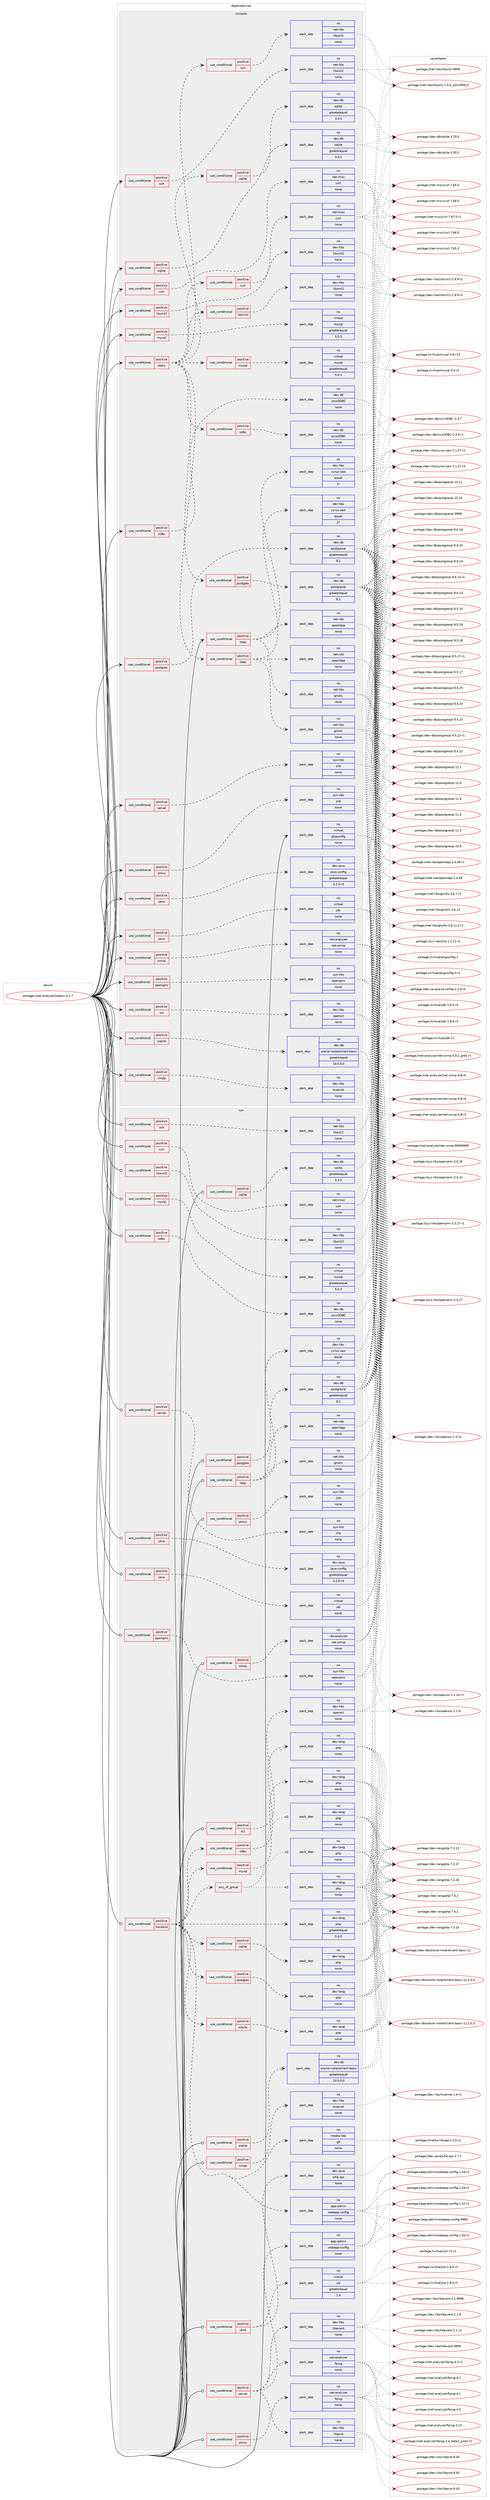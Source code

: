 digraph prolog {

# *************
# Graph options
# *************

newrank=true;
concentrate=true;
compound=true;
graph [rankdir=LR,fontname=Helvetica,fontsize=10,ranksep=1.5];#, ranksep=2.5, nodesep=0.2];
edge  [arrowhead=vee];
node  [fontname=Helvetica,fontsize=10];

# **********
# The ebuild
# **********

subgraph cluster_leftcol {
color=gray;
rank=same;
label=<<i>ebuild</i>>;
id [label="portage://net-analyzer/zabbix-4.2.7", color=red, width=4, href="../net-analyzer/zabbix-4.2.7.svg"];
}

# ****************
# The dependencies
# ****************

subgraph cluster_midcol {
color=gray;
label=<<i>dependencies</i>>;
subgraph cluster_compile {
fillcolor="#eeeeee";
style=filled;
label=<<i>compile</i>>;
subgraph cond33441 {
dependency149985 [label=<<TABLE BORDER="0" CELLBORDER="1" CELLSPACING="0" CELLPADDING="4"><TR><TD ROWSPAN="3" CELLPADDING="10">use_conditional</TD></TR><TR><TD>positive</TD></TR><TR><TD>curl</TD></TR></TABLE>>, shape=none, color=red];
subgraph pack114090 {
dependency149986 [label=<<TABLE BORDER="0" CELLBORDER="1" CELLSPACING="0" CELLPADDING="4" WIDTH="220"><TR><TD ROWSPAN="6" CELLPADDING="30">pack_dep</TD></TR><TR><TD WIDTH="110">no</TD></TR><TR><TD>net-misc</TD></TR><TR><TD>curl</TD></TR><TR><TD>none</TD></TR><TR><TD></TD></TR></TABLE>>, shape=none, color=blue];
}
dependency149985:e -> dependency149986:w [weight=20,style="dashed",arrowhead="vee"];
}
id:e -> dependency149985:w [weight=20,style="solid",arrowhead="vee"];
subgraph cond33442 {
dependency149987 [label=<<TABLE BORDER="0" CELLBORDER="1" CELLSPACING="0" CELLPADDING="4"><TR><TD ROWSPAN="3" CELLPADDING="10">use_conditional</TD></TR><TR><TD>positive</TD></TR><TR><TD>java</TD></TR></TABLE>>, shape=none, color=red];
subgraph pack114091 {
dependency149988 [label=<<TABLE BORDER="0" CELLBORDER="1" CELLSPACING="0" CELLPADDING="4" WIDTH="220"><TR><TD ROWSPAN="6" CELLPADDING="30">pack_dep</TD></TR><TR><TD WIDTH="110">no</TD></TR><TR><TD>dev-java</TD></TR><TR><TD>java-config</TD></TR><TR><TD>greaterequal</TD></TR><TR><TD>2.2.0-r3</TD></TR></TABLE>>, shape=none, color=blue];
}
dependency149987:e -> dependency149988:w [weight=20,style="dashed",arrowhead="vee"];
}
id:e -> dependency149987:w [weight=20,style="solid",arrowhead="vee"];
subgraph cond33443 {
dependency149989 [label=<<TABLE BORDER="0" CELLBORDER="1" CELLSPACING="0" CELLPADDING="4"><TR><TD ROWSPAN="3" CELLPADDING="10">use_conditional</TD></TR><TR><TD>positive</TD></TR><TR><TD>java</TD></TR></TABLE>>, shape=none, color=red];
subgraph pack114092 {
dependency149990 [label=<<TABLE BORDER="0" CELLBORDER="1" CELLSPACING="0" CELLPADDING="4" WIDTH="220"><TR><TD ROWSPAN="6" CELLPADDING="30">pack_dep</TD></TR><TR><TD WIDTH="110">no</TD></TR><TR><TD>virtual</TD></TR><TR><TD>jdk</TD></TR><TR><TD>none</TD></TR><TR><TD></TD></TR></TABLE>>, shape=none, color=blue];
}
dependency149989:e -> dependency149990:w [weight=20,style="dashed",arrowhead="vee"];
}
id:e -> dependency149989:w [weight=20,style="solid",arrowhead="vee"];
subgraph cond33444 {
dependency149991 [label=<<TABLE BORDER="0" CELLBORDER="1" CELLSPACING="0" CELLPADDING="4"><TR><TD ROWSPAN="3" CELLPADDING="10">use_conditional</TD></TR><TR><TD>positive</TD></TR><TR><TD>ldap</TD></TR></TABLE>>, shape=none, color=red];
subgraph pack114093 {
dependency149992 [label=<<TABLE BORDER="0" CELLBORDER="1" CELLSPACING="0" CELLPADDING="4" WIDTH="220"><TR><TD ROWSPAN="6" CELLPADDING="30">pack_dep</TD></TR><TR><TD WIDTH="110">no</TD></TR><TR><TD>net-nds</TD></TR><TR><TD>openldap</TD></TR><TR><TD>none</TD></TR><TR><TD></TD></TR></TABLE>>, shape=none, color=blue];
}
dependency149991:e -> dependency149992:w [weight=20,style="dashed",arrowhead="vee"];
subgraph pack114094 {
dependency149993 [label=<<TABLE BORDER="0" CELLBORDER="1" CELLSPACING="0" CELLPADDING="4" WIDTH="220"><TR><TD ROWSPAN="6" CELLPADDING="30">pack_dep</TD></TR><TR><TD WIDTH="110">no</TD></TR><TR><TD>dev-libs</TD></TR><TR><TD>cyrus-sasl</TD></TR><TR><TD>equal</TD></TR><TR><TD>2*</TD></TR></TABLE>>, shape=none, color=blue];
}
dependency149991:e -> dependency149993:w [weight=20,style="dashed",arrowhead="vee"];
subgraph pack114095 {
dependency149994 [label=<<TABLE BORDER="0" CELLBORDER="1" CELLSPACING="0" CELLPADDING="4" WIDTH="220"><TR><TD ROWSPAN="6" CELLPADDING="30">pack_dep</TD></TR><TR><TD WIDTH="110">no</TD></TR><TR><TD>net-libs</TD></TR><TR><TD>gnutls</TD></TR><TR><TD>none</TD></TR><TR><TD></TD></TR></TABLE>>, shape=none, color=blue];
}
dependency149991:e -> dependency149994:w [weight=20,style="dashed",arrowhead="vee"];
}
id:e -> dependency149991:w [weight=20,style="solid",arrowhead="vee"];
subgraph cond33445 {
dependency149995 [label=<<TABLE BORDER="0" CELLBORDER="1" CELLSPACING="0" CELLPADDING="4"><TR><TD ROWSPAN="3" CELLPADDING="10">use_conditional</TD></TR><TR><TD>positive</TD></TR><TR><TD>libxml2</TD></TR></TABLE>>, shape=none, color=red];
subgraph pack114096 {
dependency149996 [label=<<TABLE BORDER="0" CELLBORDER="1" CELLSPACING="0" CELLPADDING="4" WIDTH="220"><TR><TD ROWSPAN="6" CELLPADDING="30">pack_dep</TD></TR><TR><TD WIDTH="110">no</TD></TR><TR><TD>dev-libs</TD></TR><TR><TD>libxml2</TD></TR><TR><TD>none</TD></TR><TR><TD></TD></TR></TABLE>>, shape=none, color=blue];
}
dependency149995:e -> dependency149996:w [weight=20,style="dashed",arrowhead="vee"];
}
id:e -> dependency149995:w [weight=20,style="solid",arrowhead="vee"];
subgraph cond33446 {
dependency149997 [label=<<TABLE BORDER="0" CELLBORDER="1" CELLSPACING="0" CELLPADDING="4"><TR><TD ROWSPAN="3" CELLPADDING="10">use_conditional</TD></TR><TR><TD>positive</TD></TR><TR><TD>mysql</TD></TR></TABLE>>, shape=none, color=red];
subgraph pack114097 {
dependency149998 [label=<<TABLE BORDER="0" CELLBORDER="1" CELLSPACING="0" CELLPADDING="4" WIDTH="220"><TR><TD ROWSPAN="6" CELLPADDING="30">pack_dep</TD></TR><TR><TD WIDTH="110">no</TD></TR><TR><TD>virtual</TD></TR><TR><TD>mysql</TD></TR><TR><TD>greaterequal</TD></TR><TR><TD>5.0.3</TD></TR></TABLE>>, shape=none, color=blue];
}
dependency149997:e -> dependency149998:w [weight=20,style="dashed",arrowhead="vee"];
}
id:e -> dependency149997:w [weight=20,style="solid",arrowhead="vee"];
subgraph cond33447 {
dependency149999 [label=<<TABLE BORDER="0" CELLBORDER="1" CELLSPACING="0" CELLPADDING="4"><TR><TD ROWSPAN="3" CELLPADDING="10">use_conditional</TD></TR><TR><TD>positive</TD></TR><TR><TD>odbc</TD></TR></TABLE>>, shape=none, color=red];
subgraph pack114098 {
dependency150000 [label=<<TABLE BORDER="0" CELLBORDER="1" CELLSPACING="0" CELLPADDING="4" WIDTH="220"><TR><TD ROWSPAN="6" CELLPADDING="30">pack_dep</TD></TR><TR><TD WIDTH="110">no</TD></TR><TR><TD>dev-db</TD></TR><TR><TD>unixODBC</TD></TR><TR><TD>none</TD></TR><TR><TD></TD></TR></TABLE>>, shape=none, color=blue];
}
dependency149999:e -> dependency150000:w [weight=20,style="dashed",arrowhead="vee"];
}
id:e -> dependency149999:w [weight=20,style="solid",arrowhead="vee"];
subgraph cond33448 {
dependency150001 [label=<<TABLE BORDER="0" CELLBORDER="1" CELLSPACING="0" CELLPADDING="4"><TR><TD ROWSPAN="3" CELLPADDING="10">use_conditional</TD></TR><TR><TD>positive</TD></TR><TR><TD>openipmi</TD></TR></TABLE>>, shape=none, color=red];
subgraph pack114099 {
dependency150002 [label=<<TABLE BORDER="0" CELLBORDER="1" CELLSPACING="0" CELLPADDING="4" WIDTH="220"><TR><TD ROWSPAN="6" CELLPADDING="30">pack_dep</TD></TR><TR><TD WIDTH="110">no</TD></TR><TR><TD>sys-libs</TD></TR><TR><TD>openipmi</TD></TR><TR><TD>none</TD></TR><TR><TD></TD></TR></TABLE>>, shape=none, color=blue];
}
dependency150001:e -> dependency150002:w [weight=20,style="dashed",arrowhead="vee"];
}
id:e -> dependency150001:w [weight=20,style="solid",arrowhead="vee"];
subgraph cond33449 {
dependency150003 [label=<<TABLE BORDER="0" CELLBORDER="1" CELLSPACING="0" CELLPADDING="4"><TR><TD ROWSPAN="3" CELLPADDING="10">use_conditional</TD></TR><TR><TD>positive</TD></TR><TR><TD>oracle</TD></TR></TABLE>>, shape=none, color=red];
subgraph pack114100 {
dependency150004 [label=<<TABLE BORDER="0" CELLBORDER="1" CELLSPACING="0" CELLPADDING="4" WIDTH="220"><TR><TD ROWSPAN="6" CELLPADDING="30">pack_dep</TD></TR><TR><TD WIDTH="110">no</TD></TR><TR><TD>dev-db</TD></TR><TR><TD>oracle-instantclient-basic</TD></TR><TR><TD>greaterequal</TD></TR><TR><TD>10.0.0.0</TD></TR></TABLE>>, shape=none, color=blue];
}
dependency150003:e -> dependency150004:w [weight=20,style="dashed",arrowhead="vee"];
}
id:e -> dependency150003:w [weight=20,style="solid",arrowhead="vee"];
subgraph cond33450 {
dependency150005 [label=<<TABLE BORDER="0" CELLBORDER="1" CELLSPACING="0" CELLPADDING="4"><TR><TD ROWSPAN="3" CELLPADDING="10">use_conditional</TD></TR><TR><TD>positive</TD></TR><TR><TD>postgres</TD></TR></TABLE>>, shape=none, color=red];
subgraph pack114101 {
dependency150006 [label=<<TABLE BORDER="0" CELLBORDER="1" CELLSPACING="0" CELLPADDING="4" WIDTH="220"><TR><TD ROWSPAN="6" CELLPADDING="30">pack_dep</TD></TR><TR><TD WIDTH="110">no</TD></TR><TR><TD>dev-db</TD></TR><TR><TD>postgresql</TD></TR><TR><TD>greaterequal</TD></TR><TR><TD>8.1</TD></TR></TABLE>>, shape=none, color=blue];
}
dependency150005:e -> dependency150006:w [weight=20,style="dashed",arrowhead="vee"];
}
id:e -> dependency150005:w [weight=20,style="solid",arrowhead="vee"];
subgraph cond33451 {
dependency150007 [label=<<TABLE BORDER="0" CELLBORDER="1" CELLSPACING="0" CELLPADDING="4"><TR><TD ROWSPAN="3" CELLPADDING="10">use_conditional</TD></TR><TR><TD>positive</TD></TR><TR><TD>proxy</TD></TR></TABLE>>, shape=none, color=red];
subgraph pack114102 {
dependency150008 [label=<<TABLE BORDER="0" CELLBORDER="1" CELLSPACING="0" CELLPADDING="4" WIDTH="220"><TR><TD ROWSPAN="6" CELLPADDING="30">pack_dep</TD></TR><TR><TD WIDTH="110">no</TD></TR><TR><TD>sys-libs</TD></TR><TR><TD>zlib</TD></TR><TR><TD>none</TD></TR><TR><TD></TD></TR></TABLE>>, shape=none, color=blue];
}
dependency150007:e -> dependency150008:w [weight=20,style="dashed",arrowhead="vee"];
}
id:e -> dependency150007:w [weight=20,style="solid",arrowhead="vee"];
subgraph cond33452 {
dependency150009 [label=<<TABLE BORDER="0" CELLBORDER="1" CELLSPACING="0" CELLPADDING="4"><TR><TD ROWSPAN="3" CELLPADDING="10">use_conditional</TD></TR><TR><TD>positive</TD></TR><TR><TD>server</TD></TR></TABLE>>, shape=none, color=red];
subgraph pack114103 {
dependency150010 [label=<<TABLE BORDER="0" CELLBORDER="1" CELLSPACING="0" CELLPADDING="4" WIDTH="220"><TR><TD ROWSPAN="6" CELLPADDING="30">pack_dep</TD></TR><TR><TD WIDTH="110">no</TD></TR><TR><TD>sys-libs</TD></TR><TR><TD>zlib</TD></TR><TR><TD>none</TD></TR><TR><TD></TD></TR></TABLE>>, shape=none, color=blue];
}
dependency150009:e -> dependency150010:w [weight=20,style="dashed",arrowhead="vee"];
}
id:e -> dependency150009:w [weight=20,style="solid",arrowhead="vee"];
subgraph cond33453 {
dependency150011 [label=<<TABLE BORDER="0" CELLBORDER="1" CELLSPACING="0" CELLPADDING="4"><TR><TD ROWSPAN="3" CELLPADDING="10">use_conditional</TD></TR><TR><TD>positive</TD></TR><TR><TD>snmp</TD></TR></TABLE>>, shape=none, color=red];
subgraph pack114104 {
dependency150012 [label=<<TABLE BORDER="0" CELLBORDER="1" CELLSPACING="0" CELLPADDING="4" WIDTH="220"><TR><TD ROWSPAN="6" CELLPADDING="30">pack_dep</TD></TR><TR><TD WIDTH="110">no</TD></TR><TR><TD>net-analyzer</TD></TR><TR><TD>net-snmp</TD></TR><TR><TD>none</TD></TR><TR><TD></TD></TR></TABLE>>, shape=none, color=blue];
}
dependency150011:e -> dependency150012:w [weight=20,style="dashed",arrowhead="vee"];
}
id:e -> dependency150011:w [weight=20,style="solid",arrowhead="vee"];
subgraph cond33454 {
dependency150013 [label=<<TABLE BORDER="0" CELLBORDER="1" CELLSPACING="0" CELLPADDING="4"><TR><TD ROWSPAN="3" CELLPADDING="10">use_conditional</TD></TR><TR><TD>positive</TD></TR><TR><TD>sqlite</TD></TR></TABLE>>, shape=none, color=red];
subgraph pack114105 {
dependency150014 [label=<<TABLE BORDER="0" CELLBORDER="1" CELLSPACING="0" CELLPADDING="4" WIDTH="220"><TR><TD ROWSPAN="6" CELLPADDING="30">pack_dep</TD></TR><TR><TD WIDTH="110">no</TD></TR><TR><TD>dev-db</TD></TR><TR><TD>sqlite</TD></TR><TR><TD>greaterequal</TD></TR><TR><TD>3.3.5</TD></TR></TABLE>>, shape=none, color=blue];
}
dependency150013:e -> dependency150014:w [weight=20,style="dashed",arrowhead="vee"];
}
id:e -> dependency150013:w [weight=20,style="solid",arrowhead="vee"];
subgraph cond33455 {
dependency150015 [label=<<TABLE BORDER="0" CELLBORDER="1" CELLSPACING="0" CELLPADDING="4"><TR><TD ROWSPAN="3" CELLPADDING="10">use_conditional</TD></TR><TR><TD>positive</TD></TR><TR><TD>ssh</TD></TR></TABLE>>, shape=none, color=red];
subgraph pack114106 {
dependency150016 [label=<<TABLE BORDER="0" CELLBORDER="1" CELLSPACING="0" CELLPADDING="4" WIDTH="220"><TR><TD ROWSPAN="6" CELLPADDING="30">pack_dep</TD></TR><TR><TD WIDTH="110">no</TD></TR><TR><TD>net-libs</TD></TR><TR><TD>libssh2</TD></TR><TR><TD>none</TD></TR><TR><TD></TD></TR></TABLE>>, shape=none, color=blue];
}
dependency150015:e -> dependency150016:w [weight=20,style="dashed",arrowhead="vee"];
}
id:e -> dependency150015:w [weight=20,style="solid",arrowhead="vee"];
subgraph cond33456 {
dependency150017 [label=<<TABLE BORDER="0" CELLBORDER="1" CELLSPACING="0" CELLPADDING="4"><TR><TD ROWSPAN="3" CELLPADDING="10">use_conditional</TD></TR><TR><TD>positive</TD></TR><TR><TD>ssl</TD></TR></TABLE>>, shape=none, color=red];
subgraph pack114107 {
dependency150018 [label=<<TABLE BORDER="0" CELLBORDER="1" CELLSPACING="0" CELLPADDING="4" WIDTH="220"><TR><TD ROWSPAN="6" CELLPADDING="30">pack_dep</TD></TR><TR><TD WIDTH="110">no</TD></TR><TR><TD>dev-libs</TD></TR><TR><TD>openssl</TD></TR><TR><TD>none</TD></TR><TR><TD></TD></TR></TABLE>>, shape=none, color=blue];
}
dependency150017:e -> dependency150018:w [weight=20,style="dashed",arrowhead="vee"];
}
id:e -> dependency150017:w [weight=20,style="solid",arrowhead="vee"];
subgraph cond33457 {
dependency150019 [label=<<TABLE BORDER="0" CELLBORDER="1" CELLSPACING="0" CELLPADDING="4"><TR><TD ROWSPAN="3" CELLPADDING="10">use_conditional</TD></TR><TR><TD>positive</TD></TR><TR><TD>static</TD></TR></TABLE>>, shape=none, color=red];
subgraph cond33458 {
dependency150020 [label=<<TABLE BORDER="0" CELLBORDER="1" CELLSPACING="0" CELLPADDING="4"><TR><TD ROWSPAN="3" CELLPADDING="10">use_conditional</TD></TR><TR><TD>positive</TD></TR><TR><TD>ldap</TD></TR></TABLE>>, shape=none, color=red];
subgraph pack114108 {
dependency150021 [label=<<TABLE BORDER="0" CELLBORDER="1" CELLSPACING="0" CELLPADDING="4" WIDTH="220"><TR><TD ROWSPAN="6" CELLPADDING="30">pack_dep</TD></TR><TR><TD WIDTH="110">no</TD></TR><TR><TD>net-nds</TD></TR><TR><TD>openldap</TD></TR><TR><TD>none</TD></TR><TR><TD></TD></TR></TABLE>>, shape=none, color=blue];
}
dependency150020:e -> dependency150021:w [weight=20,style="dashed",arrowhead="vee"];
subgraph pack114109 {
dependency150022 [label=<<TABLE BORDER="0" CELLBORDER="1" CELLSPACING="0" CELLPADDING="4" WIDTH="220"><TR><TD ROWSPAN="6" CELLPADDING="30">pack_dep</TD></TR><TR><TD WIDTH="110">no</TD></TR><TR><TD>dev-libs</TD></TR><TR><TD>cyrus-sasl</TD></TR><TR><TD>equal</TD></TR><TR><TD>2*</TD></TR></TABLE>>, shape=none, color=blue];
}
dependency150020:e -> dependency150022:w [weight=20,style="dashed",arrowhead="vee"];
subgraph pack114110 {
dependency150023 [label=<<TABLE BORDER="0" CELLBORDER="1" CELLSPACING="0" CELLPADDING="4" WIDTH="220"><TR><TD ROWSPAN="6" CELLPADDING="30">pack_dep</TD></TR><TR><TD WIDTH="110">no</TD></TR><TR><TD>net-libs</TD></TR><TR><TD>gnutls</TD></TR><TR><TD>none</TD></TR><TR><TD></TD></TR></TABLE>>, shape=none, color=blue];
}
dependency150020:e -> dependency150023:w [weight=20,style="dashed",arrowhead="vee"];
}
dependency150019:e -> dependency150020:w [weight=20,style="dashed",arrowhead="vee"];
subgraph cond33459 {
dependency150024 [label=<<TABLE BORDER="0" CELLBORDER="1" CELLSPACING="0" CELLPADDING="4"><TR><TD ROWSPAN="3" CELLPADDING="10">use_conditional</TD></TR><TR><TD>positive</TD></TR><TR><TD>mysql</TD></TR></TABLE>>, shape=none, color=red];
subgraph pack114111 {
dependency150025 [label=<<TABLE BORDER="0" CELLBORDER="1" CELLSPACING="0" CELLPADDING="4" WIDTH="220"><TR><TD ROWSPAN="6" CELLPADDING="30">pack_dep</TD></TR><TR><TD WIDTH="110">no</TD></TR><TR><TD>virtual</TD></TR><TR><TD>mysql</TD></TR><TR><TD>greaterequal</TD></TR><TR><TD>5.0.3</TD></TR></TABLE>>, shape=none, color=blue];
}
dependency150024:e -> dependency150025:w [weight=20,style="dashed",arrowhead="vee"];
}
dependency150019:e -> dependency150024:w [weight=20,style="dashed",arrowhead="vee"];
subgraph cond33460 {
dependency150026 [label=<<TABLE BORDER="0" CELLBORDER="1" CELLSPACING="0" CELLPADDING="4"><TR><TD ROWSPAN="3" CELLPADDING="10">use_conditional</TD></TR><TR><TD>positive</TD></TR><TR><TD>sqlite</TD></TR></TABLE>>, shape=none, color=red];
subgraph pack114112 {
dependency150027 [label=<<TABLE BORDER="0" CELLBORDER="1" CELLSPACING="0" CELLPADDING="4" WIDTH="220"><TR><TD ROWSPAN="6" CELLPADDING="30">pack_dep</TD></TR><TR><TD WIDTH="110">no</TD></TR><TR><TD>dev-db</TD></TR><TR><TD>sqlite</TD></TR><TR><TD>greaterequal</TD></TR><TR><TD>3.3.5</TD></TR></TABLE>>, shape=none, color=blue];
}
dependency150026:e -> dependency150027:w [weight=20,style="dashed",arrowhead="vee"];
}
dependency150019:e -> dependency150026:w [weight=20,style="dashed",arrowhead="vee"];
subgraph cond33461 {
dependency150028 [label=<<TABLE BORDER="0" CELLBORDER="1" CELLSPACING="0" CELLPADDING="4"><TR><TD ROWSPAN="3" CELLPADDING="10">use_conditional</TD></TR><TR><TD>positive</TD></TR><TR><TD>postgres</TD></TR></TABLE>>, shape=none, color=red];
subgraph pack114113 {
dependency150029 [label=<<TABLE BORDER="0" CELLBORDER="1" CELLSPACING="0" CELLPADDING="4" WIDTH="220"><TR><TD ROWSPAN="6" CELLPADDING="30">pack_dep</TD></TR><TR><TD WIDTH="110">no</TD></TR><TR><TD>dev-db</TD></TR><TR><TD>postgresql</TD></TR><TR><TD>greaterequal</TD></TR><TR><TD>8.1</TD></TR></TABLE>>, shape=none, color=blue];
}
dependency150028:e -> dependency150029:w [weight=20,style="dashed",arrowhead="vee"];
}
dependency150019:e -> dependency150028:w [weight=20,style="dashed",arrowhead="vee"];
subgraph cond33462 {
dependency150030 [label=<<TABLE BORDER="0" CELLBORDER="1" CELLSPACING="0" CELLPADDING="4"><TR><TD ROWSPAN="3" CELLPADDING="10">use_conditional</TD></TR><TR><TD>positive</TD></TR><TR><TD>libxml2</TD></TR></TABLE>>, shape=none, color=red];
subgraph pack114114 {
dependency150031 [label=<<TABLE BORDER="0" CELLBORDER="1" CELLSPACING="0" CELLPADDING="4" WIDTH="220"><TR><TD ROWSPAN="6" CELLPADDING="30">pack_dep</TD></TR><TR><TD WIDTH="110">no</TD></TR><TR><TD>dev-libs</TD></TR><TR><TD>libxml2</TD></TR><TR><TD>none</TD></TR><TR><TD></TD></TR></TABLE>>, shape=none, color=blue];
}
dependency150030:e -> dependency150031:w [weight=20,style="dashed",arrowhead="vee"];
}
dependency150019:e -> dependency150030:w [weight=20,style="dashed",arrowhead="vee"];
subgraph cond33463 {
dependency150032 [label=<<TABLE BORDER="0" CELLBORDER="1" CELLSPACING="0" CELLPADDING="4"><TR><TD ROWSPAN="3" CELLPADDING="10">use_conditional</TD></TR><TR><TD>positive</TD></TR><TR><TD>curl</TD></TR></TABLE>>, shape=none, color=red];
subgraph pack114115 {
dependency150033 [label=<<TABLE BORDER="0" CELLBORDER="1" CELLSPACING="0" CELLPADDING="4" WIDTH="220"><TR><TD ROWSPAN="6" CELLPADDING="30">pack_dep</TD></TR><TR><TD WIDTH="110">no</TD></TR><TR><TD>net-misc</TD></TR><TR><TD>curl</TD></TR><TR><TD>none</TD></TR><TR><TD></TD></TR></TABLE>>, shape=none, color=blue];
}
dependency150032:e -> dependency150033:w [weight=20,style="dashed",arrowhead="vee"];
}
dependency150019:e -> dependency150032:w [weight=20,style="dashed",arrowhead="vee"];
subgraph cond33464 {
dependency150034 [label=<<TABLE BORDER="0" CELLBORDER="1" CELLSPACING="0" CELLPADDING="4"><TR><TD ROWSPAN="3" CELLPADDING="10">use_conditional</TD></TR><TR><TD>positive</TD></TR><TR><TD>ssh</TD></TR></TABLE>>, shape=none, color=red];
subgraph pack114116 {
dependency150035 [label=<<TABLE BORDER="0" CELLBORDER="1" CELLSPACING="0" CELLPADDING="4" WIDTH="220"><TR><TD ROWSPAN="6" CELLPADDING="30">pack_dep</TD></TR><TR><TD WIDTH="110">no</TD></TR><TR><TD>net-libs</TD></TR><TR><TD>libssh2</TD></TR><TR><TD>none</TD></TR><TR><TD></TD></TR></TABLE>>, shape=none, color=blue];
}
dependency150034:e -> dependency150035:w [weight=20,style="dashed",arrowhead="vee"];
}
dependency150019:e -> dependency150034:w [weight=20,style="dashed",arrowhead="vee"];
subgraph cond33465 {
dependency150036 [label=<<TABLE BORDER="0" CELLBORDER="1" CELLSPACING="0" CELLPADDING="4"><TR><TD ROWSPAN="3" CELLPADDING="10">use_conditional</TD></TR><TR><TD>positive</TD></TR><TR><TD>odbc</TD></TR></TABLE>>, shape=none, color=red];
subgraph pack114117 {
dependency150037 [label=<<TABLE BORDER="0" CELLBORDER="1" CELLSPACING="0" CELLPADDING="4" WIDTH="220"><TR><TD ROWSPAN="6" CELLPADDING="30">pack_dep</TD></TR><TR><TD WIDTH="110">no</TD></TR><TR><TD>dev-db</TD></TR><TR><TD>unixODBC</TD></TR><TR><TD>none</TD></TR><TR><TD></TD></TR></TABLE>>, shape=none, color=blue];
}
dependency150036:e -> dependency150037:w [weight=20,style="dashed",arrowhead="vee"];
}
dependency150019:e -> dependency150036:w [weight=20,style="dashed",arrowhead="vee"];
}
id:e -> dependency150019:w [weight=20,style="solid",arrowhead="vee"];
subgraph cond33466 {
dependency150038 [label=<<TABLE BORDER="0" CELLBORDER="1" CELLSPACING="0" CELLPADDING="4"><TR><TD ROWSPAN="3" CELLPADDING="10">use_conditional</TD></TR><TR><TD>positive</TD></TR><TR><TD>xmpp</TD></TR></TABLE>>, shape=none, color=red];
subgraph pack114118 {
dependency150039 [label=<<TABLE BORDER="0" CELLBORDER="1" CELLSPACING="0" CELLPADDING="4" WIDTH="220"><TR><TD ROWSPAN="6" CELLPADDING="30">pack_dep</TD></TR><TR><TD WIDTH="110">no</TD></TR><TR><TD>dev-libs</TD></TR><TR><TD>iksemel</TD></TR><TR><TD>none</TD></TR><TR><TD></TD></TR></TABLE>>, shape=none, color=blue];
}
dependency150038:e -> dependency150039:w [weight=20,style="dashed",arrowhead="vee"];
}
id:e -> dependency150038:w [weight=20,style="solid",arrowhead="vee"];
subgraph pack114119 {
dependency150040 [label=<<TABLE BORDER="0" CELLBORDER="1" CELLSPACING="0" CELLPADDING="4" WIDTH="220"><TR><TD ROWSPAN="6" CELLPADDING="30">pack_dep</TD></TR><TR><TD WIDTH="110">no</TD></TR><TR><TD>virtual</TD></TR><TR><TD>pkgconfig</TD></TR><TR><TD>none</TD></TR><TR><TD></TD></TR></TABLE>>, shape=none, color=blue];
}
id:e -> dependency150040:w [weight=20,style="solid",arrowhead="vee"];
}
subgraph cluster_compileandrun {
fillcolor="#eeeeee";
style=filled;
label=<<i>compile and run</i>>;
}
subgraph cluster_run {
fillcolor="#eeeeee";
style=filled;
label=<<i>run</i>>;
subgraph cond33467 {
dependency150041 [label=<<TABLE BORDER="0" CELLBORDER="1" CELLSPACING="0" CELLPADDING="4"><TR><TD ROWSPAN="3" CELLPADDING="10">use_conditional</TD></TR><TR><TD>positive</TD></TR><TR><TD>curl</TD></TR></TABLE>>, shape=none, color=red];
subgraph pack114120 {
dependency150042 [label=<<TABLE BORDER="0" CELLBORDER="1" CELLSPACING="0" CELLPADDING="4" WIDTH="220"><TR><TD ROWSPAN="6" CELLPADDING="30">pack_dep</TD></TR><TR><TD WIDTH="110">no</TD></TR><TR><TD>net-misc</TD></TR><TR><TD>curl</TD></TR><TR><TD>none</TD></TR><TR><TD></TD></TR></TABLE>>, shape=none, color=blue];
}
dependency150041:e -> dependency150042:w [weight=20,style="dashed",arrowhead="vee"];
}
id:e -> dependency150041:w [weight=20,style="solid",arrowhead="odot"];
subgraph cond33468 {
dependency150043 [label=<<TABLE BORDER="0" CELLBORDER="1" CELLSPACING="0" CELLPADDING="4"><TR><TD ROWSPAN="3" CELLPADDING="10">use_conditional</TD></TR><TR><TD>positive</TD></TR><TR><TD>frontend</TD></TR></TABLE>>, shape=none, color=red];
subgraph pack114121 {
dependency150044 [label=<<TABLE BORDER="0" CELLBORDER="1" CELLSPACING="0" CELLPADDING="4" WIDTH="220"><TR><TD ROWSPAN="6" CELLPADDING="30">pack_dep</TD></TR><TR><TD WIDTH="110">no</TD></TR><TR><TD>dev-lang</TD></TR><TR><TD>php</TD></TR><TR><TD>greaterequal</TD></TR><TR><TD>5.4.0</TD></TR></TABLE>>, shape=none, color=blue];
}
dependency150043:e -> dependency150044:w [weight=20,style="dashed",arrowhead="vee"];
subgraph any2302 {
dependency150045 [label=<<TABLE BORDER="0" CELLBORDER="1" CELLSPACING="0" CELLPADDING="4"><TR><TD CELLPADDING="10">any_of_group</TD></TR></TABLE>>, shape=none, color=red];subgraph pack114122 {
dependency150046 [label=<<TABLE BORDER="0" CELLBORDER="1" CELLSPACING="0" CELLPADDING="4" WIDTH="220"><TR><TD ROWSPAN="6" CELLPADDING="30">pack_dep</TD></TR><TR><TD WIDTH="110">no</TD></TR><TR><TD>dev-lang</TD></TR><TR><TD>php</TD></TR><TR><TD>none</TD></TR><TR><TD></TD></TR></TABLE>>, shape=none, color=blue];
}
dependency150045:e -> dependency150046:w [weight=20,style="dotted",arrowhead="oinv"];
subgraph pack114123 {
dependency150047 [label=<<TABLE BORDER="0" CELLBORDER="1" CELLSPACING="0" CELLPADDING="4" WIDTH="220"><TR><TD ROWSPAN="6" CELLPADDING="30">pack_dep</TD></TR><TR><TD WIDTH="110">no</TD></TR><TR><TD>dev-lang</TD></TR><TR><TD>php</TD></TR><TR><TD>none</TD></TR><TR><TD></TD></TR></TABLE>>, shape=none, color=blue];
}
dependency150045:e -> dependency150047:w [weight=20,style="dotted",arrowhead="oinv"];
subgraph pack114124 {
dependency150048 [label=<<TABLE BORDER="0" CELLBORDER="1" CELLSPACING="0" CELLPADDING="4" WIDTH="220"><TR><TD ROWSPAN="6" CELLPADDING="30">pack_dep</TD></TR><TR><TD WIDTH="110">no</TD></TR><TR><TD>dev-lang</TD></TR><TR><TD>php</TD></TR><TR><TD>none</TD></TR><TR><TD></TD></TR></TABLE>>, shape=none, color=blue];
}
dependency150045:e -> dependency150048:w [weight=20,style="dotted",arrowhead="oinv"];
}
dependency150043:e -> dependency150045:w [weight=20,style="dashed",arrowhead="vee"];
subgraph cond33469 {
dependency150049 [label=<<TABLE BORDER="0" CELLBORDER="1" CELLSPACING="0" CELLPADDING="4"><TR><TD ROWSPAN="3" CELLPADDING="10">use_conditional</TD></TR><TR><TD>positive</TD></TR><TR><TD>mysql</TD></TR></TABLE>>, shape=none, color=red];
subgraph pack114125 {
dependency150050 [label=<<TABLE BORDER="0" CELLBORDER="1" CELLSPACING="0" CELLPADDING="4" WIDTH="220"><TR><TD ROWSPAN="6" CELLPADDING="30">pack_dep</TD></TR><TR><TD WIDTH="110">no</TD></TR><TR><TD>dev-lang</TD></TR><TR><TD>php</TD></TR><TR><TD>none</TD></TR><TR><TD></TD></TR></TABLE>>, shape=none, color=blue];
}
dependency150049:e -> dependency150050:w [weight=20,style="dashed",arrowhead="vee"];
}
dependency150043:e -> dependency150049:w [weight=20,style="dashed",arrowhead="vee"];
subgraph cond33470 {
dependency150051 [label=<<TABLE BORDER="0" CELLBORDER="1" CELLSPACING="0" CELLPADDING="4"><TR><TD ROWSPAN="3" CELLPADDING="10">use_conditional</TD></TR><TR><TD>positive</TD></TR><TR><TD>odbc</TD></TR></TABLE>>, shape=none, color=red];
subgraph pack114126 {
dependency150052 [label=<<TABLE BORDER="0" CELLBORDER="1" CELLSPACING="0" CELLPADDING="4" WIDTH="220"><TR><TD ROWSPAN="6" CELLPADDING="30">pack_dep</TD></TR><TR><TD WIDTH="110">no</TD></TR><TR><TD>dev-lang</TD></TR><TR><TD>php</TD></TR><TR><TD>none</TD></TR><TR><TD></TD></TR></TABLE>>, shape=none, color=blue];
}
dependency150051:e -> dependency150052:w [weight=20,style="dashed",arrowhead="vee"];
}
dependency150043:e -> dependency150051:w [weight=20,style="dashed",arrowhead="vee"];
subgraph cond33471 {
dependency150053 [label=<<TABLE BORDER="0" CELLBORDER="1" CELLSPACING="0" CELLPADDING="4"><TR><TD ROWSPAN="3" CELLPADDING="10">use_conditional</TD></TR><TR><TD>positive</TD></TR><TR><TD>oracle</TD></TR></TABLE>>, shape=none, color=red];
subgraph pack114127 {
dependency150054 [label=<<TABLE BORDER="0" CELLBORDER="1" CELLSPACING="0" CELLPADDING="4" WIDTH="220"><TR><TD ROWSPAN="6" CELLPADDING="30">pack_dep</TD></TR><TR><TD WIDTH="110">no</TD></TR><TR><TD>dev-lang</TD></TR><TR><TD>php</TD></TR><TR><TD>none</TD></TR><TR><TD></TD></TR></TABLE>>, shape=none, color=blue];
}
dependency150053:e -> dependency150054:w [weight=20,style="dashed",arrowhead="vee"];
}
dependency150043:e -> dependency150053:w [weight=20,style="dashed",arrowhead="vee"];
subgraph cond33472 {
dependency150055 [label=<<TABLE BORDER="0" CELLBORDER="1" CELLSPACING="0" CELLPADDING="4"><TR><TD ROWSPAN="3" CELLPADDING="10">use_conditional</TD></TR><TR><TD>positive</TD></TR><TR><TD>postgres</TD></TR></TABLE>>, shape=none, color=red];
subgraph pack114128 {
dependency150056 [label=<<TABLE BORDER="0" CELLBORDER="1" CELLSPACING="0" CELLPADDING="4" WIDTH="220"><TR><TD ROWSPAN="6" CELLPADDING="30">pack_dep</TD></TR><TR><TD WIDTH="110">no</TD></TR><TR><TD>dev-lang</TD></TR><TR><TD>php</TD></TR><TR><TD>none</TD></TR><TR><TD></TD></TR></TABLE>>, shape=none, color=blue];
}
dependency150055:e -> dependency150056:w [weight=20,style="dashed",arrowhead="vee"];
}
dependency150043:e -> dependency150055:w [weight=20,style="dashed",arrowhead="vee"];
subgraph cond33473 {
dependency150057 [label=<<TABLE BORDER="0" CELLBORDER="1" CELLSPACING="0" CELLPADDING="4"><TR><TD ROWSPAN="3" CELLPADDING="10">use_conditional</TD></TR><TR><TD>positive</TD></TR><TR><TD>sqlite</TD></TR></TABLE>>, shape=none, color=red];
subgraph pack114129 {
dependency150058 [label=<<TABLE BORDER="0" CELLBORDER="1" CELLSPACING="0" CELLPADDING="4" WIDTH="220"><TR><TD ROWSPAN="6" CELLPADDING="30">pack_dep</TD></TR><TR><TD WIDTH="110">no</TD></TR><TR><TD>dev-lang</TD></TR><TR><TD>php</TD></TR><TR><TD>none</TD></TR><TR><TD></TD></TR></TABLE>>, shape=none, color=blue];
}
dependency150057:e -> dependency150058:w [weight=20,style="dashed",arrowhead="vee"];
}
dependency150043:e -> dependency150057:w [weight=20,style="dashed",arrowhead="vee"];
subgraph pack114130 {
dependency150059 [label=<<TABLE BORDER="0" CELLBORDER="1" CELLSPACING="0" CELLPADDING="4" WIDTH="220"><TR><TD ROWSPAN="6" CELLPADDING="30">pack_dep</TD></TR><TR><TD WIDTH="110">no</TD></TR><TR><TD>media-libs</TD></TR><TR><TD>gd</TD></TR><TR><TD>none</TD></TR><TR><TD></TD></TR></TABLE>>, shape=none, color=blue];
}
dependency150043:e -> dependency150059:w [weight=20,style="dashed",arrowhead="vee"];
subgraph pack114131 {
dependency150060 [label=<<TABLE BORDER="0" CELLBORDER="1" CELLSPACING="0" CELLPADDING="4" WIDTH="220"><TR><TD ROWSPAN="6" CELLPADDING="30">pack_dep</TD></TR><TR><TD WIDTH="110">no</TD></TR><TR><TD>app-admin</TD></TR><TR><TD>webapp-config</TD></TR><TR><TD>none</TD></TR><TR><TD></TD></TR></TABLE>>, shape=none, color=blue];
}
dependency150043:e -> dependency150060:w [weight=20,style="dashed",arrowhead="vee"];
}
id:e -> dependency150043:w [weight=20,style="solid",arrowhead="odot"];
subgraph cond33474 {
dependency150061 [label=<<TABLE BORDER="0" CELLBORDER="1" CELLSPACING="0" CELLPADDING="4"><TR><TD ROWSPAN="3" CELLPADDING="10">use_conditional</TD></TR><TR><TD>positive</TD></TR><TR><TD>java</TD></TR></TABLE>>, shape=none, color=red];
subgraph pack114132 {
dependency150062 [label=<<TABLE BORDER="0" CELLBORDER="1" CELLSPACING="0" CELLPADDING="4" WIDTH="220"><TR><TD ROWSPAN="6" CELLPADDING="30">pack_dep</TD></TR><TR><TD WIDTH="110">no</TD></TR><TR><TD>dev-java</TD></TR><TR><TD>java-config</TD></TR><TR><TD>greaterequal</TD></TR><TR><TD>2.2.0-r3</TD></TR></TABLE>>, shape=none, color=blue];
}
dependency150061:e -> dependency150062:w [weight=20,style="dashed",arrowhead="vee"];
}
id:e -> dependency150061:w [weight=20,style="solid",arrowhead="odot"];
subgraph cond33475 {
dependency150063 [label=<<TABLE BORDER="0" CELLBORDER="1" CELLSPACING="0" CELLPADDING="4"><TR><TD ROWSPAN="3" CELLPADDING="10">use_conditional</TD></TR><TR><TD>positive</TD></TR><TR><TD>java</TD></TR></TABLE>>, shape=none, color=red];
subgraph pack114133 {
dependency150064 [label=<<TABLE BORDER="0" CELLBORDER="1" CELLSPACING="0" CELLPADDING="4" WIDTH="220"><TR><TD ROWSPAN="6" CELLPADDING="30">pack_dep</TD></TR><TR><TD WIDTH="110">no</TD></TR><TR><TD>virtual</TD></TR><TR><TD>jdk</TD></TR><TR><TD>none</TD></TR><TR><TD></TD></TR></TABLE>>, shape=none, color=blue];
}
dependency150063:e -> dependency150064:w [weight=20,style="dashed",arrowhead="vee"];
}
id:e -> dependency150063:w [weight=20,style="solid",arrowhead="odot"];
subgraph cond33476 {
dependency150065 [label=<<TABLE BORDER="0" CELLBORDER="1" CELLSPACING="0" CELLPADDING="4"><TR><TD ROWSPAN="3" CELLPADDING="10">use_conditional</TD></TR><TR><TD>positive</TD></TR><TR><TD>java</TD></TR></TABLE>>, shape=none, color=red];
subgraph pack114134 {
dependency150066 [label=<<TABLE BORDER="0" CELLBORDER="1" CELLSPACING="0" CELLPADDING="4" WIDTH="220"><TR><TD ROWSPAN="6" CELLPADDING="30">pack_dep</TD></TR><TR><TD WIDTH="110">no</TD></TR><TR><TD>virtual</TD></TR><TR><TD>jre</TD></TR><TR><TD>greaterequal</TD></TR><TR><TD>1.4</TD></TR></TABLE>>, shape=none, color=blue];
}
dependency150065:e -> dependency150066:w [weight=20,style="dashed",arrowhead="vee"];
subgraph pack114135 {
dependency150067 [label=<<TABLE BORDER="0" CELLBORDER="1" CELLSPACING="0" CELLPADDING="4" WIDTH="220"><TR><TD ROWSPAN="6" CELLPADDING="30">pack_dep</TD></TR><TR><TD WIDTH="110">no</TD></TR><TR><TD>dev-java</TD></TR><TR><TD>slf4j-api</TD></TR><TR><TD>none</TD></TR><TR><TD></TD></TR></TABLE>>, shape=none, color=blue];
}
dependency150065:e -> dependency150067:w [weight=20,style="dashed",arrowhead="vee"];
}
id:e -> dependency150065:w [weight=20,style="solid",arrowhead="odot"];
subgraph cond33477 {
dependency150068 [label=<<TABLE BORDER="0" CELLBORDER="1" CELLSPACING="0" CELLPADDING="4"><TR><TD ROWSPAN="3" CELLPADDING="10">use_conditional</TD></TR><TR><TD>positive</TD></TR><TR><TD>ldap</TD></TR></TABLE>>, shape=none, color=red];
subgraph pack114136 {
dependency150069 [label=<<TABLE BORDER="0" CELLBORDER="1" CELLSPACING="0" CELLPADDING="4" WIDTH="220"><TR><TD ROWSPAN="6" CELLPADDING="30">pack_dep</TD></TR><TR><TD WIDTH="110">no</TD></TR><TR><TD>net-nds</TD></TR><TR><TD>openldap</TD></TR><TR><TD>none</TD></TR><TR><TD></TD></TR></TABLE>>, shape=none, color=blue];
}
dependency150068:e -> dependency150069:w [weight=20,style="dashed",arrowhead="vee"];
subgraph pack114137 {
dependency150070 [label=<<TABLE BORDER="0" CELLBORDER="1" CELLSPACING="0" CELLPADDING="4" WIDTH="220"><TR><TD ROWSPAN="6" CELLPADDING="30">pack_dep</TD></TR><TR><TD WIDTH="110">no</TD></TR><TR><TD>dev-libs</TD></TR><TR><TD>cyrus-sasl</TD></TR><TR><TD>equal</TD></TR><TR><TD>2*</TD></TR></TABLE>>, shape=none, color=blue];
}
dependency150068:e -> dependency150070:w [weight=20,style="dashed",arrowhead="vee"];
subgraph pack114138 {
dependency150071 [label=<<TABLE BORDER="0" CELLBORDER="1" CELLSPACING="0" CELLPADDING="4" WIDTH="220"><TR><TD ROWSPAN="6" CELLPADDING="30">pack_dep</TD></TR><TR><TD WIDTH="110">no</TD></TR><TR><TD>net-libs</TD></TR><TR><TD>gnutls</TD></TR><TR><TD>none</TD></TR><TR><TD></TD></TR></TABLE>>, shape=none, color=blue];
}
dependency150068:e -> dependency150071:w [weight=20,style="dashed",arrowhead="vee"];
}
id:e -> dependency150068:w [weight=20,style="solid",arrowhead="odot"];
subgraph cond33478 {
dependency150072 [label=<<TABLE BORDER="0" CELLBORDER="1" CELLSPACING="0" CELLPADDING="4"><TR><TD ROWSPAN="3" CELLPADDING="10">use_conditional</TD></TR><TR><TD>positive</TD></TR><TR><TD>libxml2</TD></TR></TABLE>>, shape=none, color=red];
subgraph pack114139 {
dependency150073 [label=<<TABLE BORDER="0" CELLBORDER="1" CELLSPACING="0" CELLPADDING="4" WIDTH="220"><TR><TD ROWSPAN="6" CELLPADDING="30">pack_dep</TD></TR><TR><TD WIDTH="110">no</TD></TR><TR><TD>dev-libs</TD></TR><TR><TD>libxml2</TD></TR><TR><TD>none</TD></TR><TR><TD></TD></TR></TABLE>>, shape=none, color=blue];
}
dependency150072:e -> dependency150073:w [weight=20,style="dashed",arrowhead="vee"];
}
id:e -> dependency150072:w [weight=20,style="solid",arrowhead="odot"];
subgraph cond33479 {
dependency150074 [label=<<TABLE BORDER="0" CELLBORDER="1" CELLSPACING="0" CELLPADDING="4"><TR><TD ROWSPAN="3" CELLPADDING="10">use_conditional</TD></TR><TR><TD>positive</TD></TR><TR><TD>mysql</TD></TR></TABLE>>, shape=none, color=red];
subgraph pack114140 {
dependency150075 [label=<<TABLE BORDER="0" CELLBORDER="1" CELLSPACING="0" CELLPADDING="4" WIDTH="220"><TR><TD ROWSPAN="6" CELLPADDING="30">pack_dep</TD></TR><TR><TD WIDTH="110">no</TD></TR><TR><TD>virtual</TD></TR><TR><TD>mysql</TD></TR><TR><TD>greaterequal</TD></TR><TR><TD>5.0.3</TD></TR></TABLE>>, shape=none, color=blue];
}
dependency150074:e -> dependency150075:w [weight=20,style="dashed",arrowhead="vee"];
}
id:e -> dependency150074:w [weight=20,style="solid",arrowhead="odot"];
subgraph cond33480 {
dependency150076 [label=<<TABLE BORDER="0" CELLBORDER="1" CELLSPACING="0" CELLPADDING="4"><TR><TD ROWSPAN="3" CELLPADDING="10">use_conditional</TD></TR><TR><TD>positive</TD></TR><TR><TD>odbc</TD></TR></TABLE>>, shape=none, color=red];
subgraph pack114141 {
dependency150077 [label=<<TABLE BORDER="0" CELLBORDER="1" CELLSPACING="0" CELLPADDING="4" WIDTH="220"><TR><TD ROWSPAN="6" CELLPADDING="30">pack_dep</TD></TR><TR><TD WIDTH="110">no</TD></TR><TR><TD>dev-db</TD></TR><TR><TD>unixODBC</TD></TR><TR><TD>none</TD></TR><TR><TD></TD></TR></TABLE>>, shape=none, color=blue];
}
dependency150076:e -> dependency150077:w [weight=20,style="dashed",arrowhead="vee"];
}
id:e -> dependency150076:w [weight=20,style="solid",arrowhead="odot"];
subgraph cond33481 {
dependency150078 [label=<<TABLE BORDER="0" CELLBORDER="1" CELLSPACING="0" CELLPADDING="4"><TR><TD ROWSPAN="3" CELLPADDING="10">use_conditional</TD></TR><TR><TD>positive</TD></TR><TR><TD>openipmi</TD></TR></TABLE>>, shape=none, color=red];
subgraph pack114142 {
dependency150079 [label=<<TABLE BORDER="0" CELLBORDER="1" CELLSPACING="0" CELLPADDING="4" WIDTH="220"><TR><TD ROWSPAN="6" CELLPADDING="30">pack_dep</TD></TR><TR><TD WIDTH="110">no</TD></TR><TR><TD>sys-libs</TD></TR><TR><TD>openipmi</TD></TR><TR><TD>none</TD></TR><TR><TD></TD></TR></TABLE>>, shape=none, color=blue];
}
dependency150078:e -> dependency150079:w [weight=20,style="dashed",arrowhead="vee"];
}
id:e -> dependency150078:w [weight=20,style="solid",arrowhead="odot"];
subgraph cond33482 {
dependency150080 [label=<<TABLE BORDER="0" CELLBORDER="1" CELLSPACING="0" CELLPADDING="4"><TR><TD ROWSPAN="3" CELLPADDING="10">use_conditional</TD></TR><TR><TD>positive</TD></TR><TR><TD>oracle</TD></TR></TABLE>>, shape=none, color=red];
subgraph pack114143 {
dependency150081 [label=<<TABLE BORDER="0" CELLBORDER="1" CELLSPACING="0" CELLPADDING="4" WIDTH="220"><TR><TD ROWSPAN="6" CELLPADDING="30">pack_dep</TD></TR><TR><TD WIDTH="110">no</TD></TR><TR><TD>dev-db</TD></TR><TR><TD>oracle-instantclient-basic</TD></TR><TR><TD>greaterequal</TD></TR><TR><TD>10.0.0.0</TD></TR></TABLE>>, shape=none, color=blue];
}
dependency150080:e -> dependency150081:w [weight=20,style="dashed",arrowhead="vee"];
}
id:e -> dependency150080:w [weight=20,style="solid",arrowhead="odot"];
subgraph cond33483 {
dependency150082 [label=<<TABLE BORDER="0" CELLBORDER="1" CELLSPACING="0" CELLPADDING="4"><TR><TD ROWSPAN="3" CELLPADDING="10">use_conditional</TD></TR><TR><TD>positive</TD></TR><TR><TD>postgres</TD></TR></TABLE>>, shape=none, color=red];
subgraph pack114144 {
dependency150083 [label=<<TABLE BORDER="0" CELLBORDER="1" CELLSPACING="0" CELLPADDING="4" WIDTH="220"><TR><TD ROWSPAN="6" CELLPADDING="30">pack_dep</TD></TR><TR><TD WIDTH="110">no</TD></TR><TR><TD>dev-db</TD></TR><TR><TD>postgresql</TD></TR><TR><TD>greaterequal</TD></TR><TR><TD>8.1</TD></TR></TABLE>>, shape=none, color=blue];
}
dependency150082:e -> dependency150083:w [weight=20,style="dashed",arrowhead="vee"];
}
id:e -> dependency150082:w [weight=20,style="solid",arrowhead="odot"];
subgraph cond33484 {
dependency150084 [label=<<TABLE BORDER="0" CELLBORDER="1" CELLSPACING="0" CELLPADDING="4"><TR><TD ROWSPAN="3" CELLPADDING="10">use_conditional</TD></TR><TR><TD>positive</TD></TR><TR><TD>proxy</TD></TR></TABLE>>, shape=none, color=red];
subgraph pack114145 {
dependency150085 [label=<<TABLE BORDER="0" CELLBORDER="1" CELLSPACING="0" CELLPADDING="4" WIDTH="220"><TR><TD ROWSPAN="6" CELLPADDING="30">pack_dep</TD></TR><TR><TD WIDTH="110">no</TD></TR><TR><TD>net-analyzer</TD></TR><TR><TD>fping</TD></TR><TR><TD>none</TD></TR><TR><TD></TD></TR></TABLE>>, shape=none, color=blue];
}
dependency150084:e -> dependency150085:w [weight=20,style="dashed",arrowhead="vee"];
}
id:e -> dependency150084:w [weight=20,style="solid",arrowhead="odot"];
subgraph cond33485 {
dependency150086 [label=<<TABLE BORDER="0" CELLBORDER="1" CELLSPACING="0" CELLPADDING="4"><TR><TD ROWSPAN="3" CELLPADDING="10">use_conditional</TD></TR><TR><TD>positive</TD></TR><TR><TD>proxy</TD></TR></TABLE>>, shape=none, color=red];
subgraph pack114146 {
dependency150087 [label=<<TABLE BORDER="0" CELLBORDER="1" CELLSPACING="0" CELLPADDING="4" WIDTH="220"><TR><TD ROWSPAN="6" CELLPADDING="30">pack_dep</TD></TR><TR><TD WIDTH="110">no</TD></TR><TR><TD>sys-libs</TD></TR><TR><TD>zlib</TD></TR><TR><TD>none</TD></TR><TR><TD></TD></TR></TABLE>>, shape=none, color=blue];
}
dependency150086:e -> dependency150087:w [weight=20,style="dashed",arrowhead="vee"];
}
id:e -> dependency150086:w [weight=20,style="solid",arrowhead="odot"];
subgraph cond33486 {
dependency150088 [label=<<TABLE BORDER="0" CELLBORDER="1" CELLSPACING="0" CELLPADDING="4"><TR><TD ROWSPAN="3" CELLPADDING="10">use_conditional</TD></TR><TR><TD>positive</TD></TR><TR><TD>server</TD></TR></TABLE>>, shape=none, color=red];
subgraph pack114147 {
dependency150089 [label=<<TABLE BORDER="0" CELLBORDER="1" CELLSPACING="0" CELLPADDING="4" WIDTH="220"><TR><TD ROWSPAN="6" CELLPADDING="30">pack_dep</TD></TR><TR><TD WIDTH="110">no</TD></TR><TR><TD>net-analyzer</TD></TR><TR><TD>fping</TD></TR><TR><TD>none</TD></TR><TR><TD></TD></TR></TABLE>>, shape=none, color=blue];
}
dependency150088:e -> dependency150089:w [weight=20,style="dashed",arrowhead="vee"];
subgraph pack114148 {
dependency150090 [label=<<TABLE BORDER="0" CELLBORDER="1" CELLSPACING="0" CELLPADDING="4" WIDTH="220"><TR><TD ROWSPAN="6" CELLPADDING="30">pack_dep</TD></TR><TR><TD WIDTH="110">no</TD></TR><TR><TD>app-admin</TD></TR><TR><TD>webapp-config</TD></TR><TR><TD>none</TD></TR><TR><TD></TD></TR></TABLE>>, shape=none, color=blue];
}
dependency150088:e -> dependency150090:w [weight=20,style="dashed",arrowhead="vee"];
subgraph pack114149 {
dependency150091 [label=<<TABLE BORDER="0" CELLBORDER="1" CELLSPACING="0" CELLPADDING="4" WIDTH="220"><TR><TD ROWSPAN="6" CELLPADDING="30">pack_dep</TD></TR><TR><TD WIDTH="110">no</TD></TR><TR><TD>dev-libs</TD></TR><TR><TD>libpcre</TD></TR><TR><TD>none</TD></TR><TR><TD></TD></TR></TABLE>>, shape=none, color=blue];
}
dependency150088:e -> dependency150091:w [weight=20,style="dashed",arrowhead="vee"];
subgraph pack114150 {
dependency150092 [label=<<TABLE BORDER="0" CELLBORDER="1" CELLSPACING="0" CELLPADDING="4" WIDTH="220"><TR><TD ROWSPAN="6" CELLPADDING="30">pack_dep</TD></TR><TR><TD WIDTH="110">no</TD></TR><TR><TD>dev-libs</TD></TR><TR><TD>libevent</TD></TR><TR><TD>none</TD></TR><TR><TD></TD></TR></TABLE>>, shape=none, color=blue];
}
dependency150088:e -> dependency150092:w [weight=20,style="dashed",arrowhead="vee"];
}
id:e -> dependency150088:w [weight=20,style="solid",arrowhead="odot"];
subgraph cond33487 {
dependency150093 [label=<<TABLE BORDER="0" CELLBORDER="1" CELLSPACING="0" CELLPADDING="4"><TR><TD ROWSPAN="3" CELLPADDING="10">use_conditional</TD></TR><TR><TD>positive</TD></TR><TR><TD>server</TD></TR></TABLE>>, shape=none, color=red];
subgraph pack114151 {
dependency150094 [label=<<TABLE BORDER="0" CELLBORDER="1" CELLSPACING="0" CELLPADDING="4" WIDTH="220"><TR><TD ROWSPAN="6" CELLPADDING="30">pack_dep</TD></TR><TR><TD WIDTH="110">no</TD></TR><TR><TD>sys-libs</TD></TR><TR><TD>zlib</TD></TR><TR><TD>none</TD></TR><TR><TD></TD></TR></TABLE>>, shape=none, color=blue];
}
dependency150093:e -> dependency150094:w [weight=20,style="dashed",arrowhead="vee"];
}
id:e -> dependency150093:w [weight=20,style="solid",arrowhead="odot"];
subgraph cond33488 {
dependency150095 [label=<<TABLE BORDER="0" CELLBORDER="1" CELLSPACING="0" CELLPADDING="4"><TR><TD ROWSPAN="3" CELLPADDING="10">use_conditional</TD></TR><TR><TD>positive</TD></TR><TR><TD>snmp</TD></TR></TABLE>>, shape=none, color=red];
subgraph pack114152 {
dependency150096 [label=<<TABLE BORDER="0" CELLBORDER="1" CELLSPACING="0" CELLPADDING="4" WIDTH="220"><TR><TD ROWSPAN="6" CELLPADDING="30">pack_dep</TD></TR><TR><TD WIDTH="110">no</TD></TR><TR><TD>net-analyzer</TD></TR><TR><TD>net-snmp</TD></TR><TR><TD>none</TD></TR><TR><TD></TD></TR></TABLE>>, shape=none, color=blue];
}
dependency150095:e -> dependency150096:w [weight=20,style="dashed",arrowhead="vee"];
}
id:e -> dependency150095:w [weight=20,style="solid",arrowhead="odot"];
subgraph cond33489 {
dependency150097 [label=<<TABLE BORDER="0" CELLBORDER="1" CELLSPACING="0" CELLPADDING="4"><TR><TD ROWSPAN="3" CELLPADDING="10">use_conditional</TD></TR><TR><TD>positive</TD></TR><TR><TD>sqlite</TD></TR></TABLE>>, shape=none, color=red];
subgraph pack114153 {
dependency150098 [label=<<TABLE BORDER="0" CELLBORDER="1" CELLSPACING="0" CELLPADDING="4" WIDTH="220"><TR><TD ROWSPAN="6" CELLPADDING="30">pack_dep</TD></TR><TR><TD WIDTH="110">no</TD></TR><TR><TD>dev-db</TD></TR><TR><TD>sqlite</TD></TR><TR><TD>greaterequal</TD></TR><TR><TD>3.3.5</TD></TR></TABLE>>, shape=none, color=blue];
}
dependency150097:e -> dependency150098:w [weight=20,style="dashed",arrowhead="vee"];
}
id:e -> dependency150097:w [weight=20,style="solid",arrowhead="odot"];
subgraph cond33490 {
dependency150099 [label=<<TABLE BORDER="0" CELLBORDER="1" CELLSPACING="0" CELLPADDING="4"><TR><TD ROWSPAN="3" CELLPADDING="10">use_conditional</TD></TR><TR><TD>positive</TD></TR><TR><TD>ssh</TD></TR></TABLE>>, shape=none, color=red];
subgraph pack114154 {
dependency150100 [label=<<TABLE BORDER="0" CELLBORDER="1" CELLSPACING="0" CELLPADDING="4" WIDTH="220"><TR><TD ROWSPAN="6" CELLPADDING="30">pack_dep</TD></TR><TR><TD WIDTH="110">no</TD></TR><TR><TD>net-libs</TD></TR><TR><TD>libssh2</TD></TR><TR><TD>none</TD></TR><TR><TD></TD></TR></TABLE>>, shape=none, color=blue];
}
dependency150099:e -> dependency150100:w [weight=20,style="dashed",arrowhead="vee"];
}
id:e -> dependency150099:w [weight=20,style="solid",arrowhead="odot"];
subgraph cond33491 {
dependency150101 [label=<<TABLE BORDER="0" CELLBORDER="1" CELLSPACING="0" CELLPADDING="4"><TR><TD ROWSPAN="3" CELLPADDING="10">use_conditional</TD></TR><TR><TD>positive</TD></TR><TR><TD>ssl</TD></TR></TABLE>>, shape=none, color=red];
subgraph pack114155 {
dependency150102 [label=<<TABLE BORDER="0" CELLBORDER="1" CELLSPACING="0" CELLPADDING="4" WIDTH="220"><TR><TD ROWSPAN="6" CELLPADDING="30">pack_dep</TD></TR><TR><TD WIDTH="110">no</TD></TR><TR><TD>dev-libs</TD></TR><TR><TD>openssl</TD></TR><TR><TD>none</TD></TR><TR><TD></TD></TR></TABLE>>, shape=none, color=blue];
}
dependency150101:e -> dependency150102:w [weight=20,style="dashed",arrowhead="vee"];
}
id:e -> dependency150101:w [weight=20,style="solid",arrowhead="odot"];
subgraph cond33492 {
dependency150103 [label=<<TABLE BORDER="0" CELLBORDER="1" CELLSPACING="0" CELLPADDING="4"><TR><TD ROWSPAN="3" CELLPADDING="10">use_conditional</TD></TR><TR><TD>positive</TD></TR><TR><TD>xmpp</TD></TR></TABLE>>, shape=none, color=red];
subgraph pack114156 {
dependency150104 [label=<<TABLE BORDER="0" CELLBORDER="1" CELLSPACING="0" CELLPADDING="4" WIDTH="220"><TR><TD ROWSPAN="6" CELLPADDING="30">pack_dep</TD></TR><TR><TD WIDTH="110">no</TD></TR><TR><TD>dev-libs</TD></TR><TR><TD>iksemel</TD></TR><TR><TD>none</TD></TR><TR><TD></TD></TR></TABLE>>, shape=none, color=blue];
}
dependency150103:e -> dependency150104:w [weight=20,style="dashed",arrowhead="vee"];
}
id:e -> dependency150103:w [weight=20,style="solid",arrowhead="odot"];
}
}

# **************
# The candidates
# **************

subgraph cluster_choices {
rank=same;
color=gray;
label=<<i>candidates</i>>;

subgraph choice114090 {
color=black;
nodesep=1;
choice1101011164510910511599479911711410845554654564648 [label="portage://net-misc/curl-7.68.0", color=red, width=4,href="../net-misc/curl-7.68.0.svg"];
choice11010111645109105115994799117114108455546545546484511449 [label="portage://net-misc/curl-7.67.0-r1", color=red, width=4,href="../net-misc/curl-7.67.0-r1.svg"];
choice1101011164510910511599479911711410845554654544648 [label="portage://net-misc/curl-7.66.0", color=red, width=4,href="../net-misc/curl-7.66.0.svg"];
choice1101011164510910511599479911711410845554654534651 [label="portage://net-misc/curl-7.65.3", color=red, width=4,href="../net-misc/curl-7.65.3.svg"];
choice1101011164510910511599479911711410845554654534648 [label="portage://net-misc/curl-7.65.0", color=red, width=4,href="../net-misc/curl-7.65.0.svg"];
dependency149986:e -> choice1101011164510910511599479911711410845554654564648:w [style=dotted,weight="100"];
dependency149986:e -> choice11010111645109105115994799117114108455546545546484511449:w [style=dotted,weight="100"];
dependency149986:e -> choice1101011164510910511599479911711410845554654544648:w [style=dotted,weight="100"];
dependency149986:e -> choice1101011164510910511599479911711410845554654534651:w [style=dotted,weight="100"];
dependency149986:e -> choice1101011164510910511599479911711410845554654534648:w [style=dotted,weight="100"];
}
subgraph choice114091 {
color=black;
nodesep=1;
choice10010111845106971189747106971189745991111101021051034550465046484511452 [label="portage://dev-java/java-config-2.2.0-r4", color=red, width=4,href="../dev-java/java-config-2.2.0-r4.svg"];
dependency149988:e -> choice10010111845106971189747106971189745991111101021051034550465046484511452:w [style=dotted,weight="100"];
}
subgraph choice114092 {
color=black;
nodesep=1;
choice1181051141161179710847106100107454949 [label="portage://virtual/jdk-11", color=red, width=4,href="../virtual/jdk-11.svg"];
choice11810511411611797108471061001074549465646484511452 [label="portage://virtual/jdk-1.8.0-r4", color=red, width=4,href="../virtual/jdk-1.8.0-r4.svg"];
choice11810511411611797108471061001074549465646484511451 [label="portage://virtual/jdk-1.8.0-r3", color=red, width=4,href="../virtual/jdk-1.8.0-r3.svg"];
dependency149990:e -> choice1181051141161179710847106100107454949:w [style=dotted,weight="100"];
dependency149990:e -> choice11810511411611797108471061001074549465646484511452:w [style=dotted,weight="100"];
dependency149990:e -> choice11810511411611797108471061001074549465646484511451:w [style=dotted,weight="100"];
}
subgraph choice114093 {
color=black;
nodesep=1;
choice110101116451101001154711111210111010810097112455046524652574511449 [label="portage://net-nds/openldap-2.4.49-r1", color=red, width=4,href="../net-nds/openldap-2.4.49-r1.svg"];
choice11010111645110100115471111121011101081009711245504652465256 [label="portage://net-nds/openldap-2.4.48", color=red, width=4,href="../net-nds/openldap-2.4.48.svg"];
dependency149992:e -> choice110101116451101001154711111210111010810097112455046524652574511449:w [style=dotted,weight="100"];
dependency149992:e -> choice11010111645110100115471111121011101081009711245504652465256:w [style=dotted,weight="100"];
}
subgraph choice114094 {
color=black;
nodesep=1;
choice100101118451081059811547991211141171154511597115108455046494650554511451 [label="portage://dev-libs/cyrus-sasl-2.1.27-r3", color=red, width=4,href="../dev-libs/cyrus-sasl-2.1.27-r3.svg"];
choice100101118451081059811547991211141171154511597115108455046494650554511450 [label="portage://dev-libs/cyrus-sasl-2.1.27-r2", color=red, width=4,href="../dev-libs/cyrus-sasl-2.1.27-r2.svg"];
dependency149993:e -> choice100101118451081059811547991211141171154511597115108455046494650554511451:w [style=dotted,weight="100"];
dependency149993:e -> choice100101118451081059811547991211141171154511597115108455046494650554511450:w [style=dotted,weight="100"];
}
subgraph choice114095 {
color=black;
nodesep=1;
choice1101011164510810598115471031101171161081154551465446554511449 [label="portage://net-libs/gnutls-3.6.7-r1", color=red, width=4,href="../net-libs/gnutls-3.6.7-r1.svg"];
choice11010111645108105981154710311011711610811545514654464950 [label="portage://net-libs/gnutls-3.6.12", color=red, width=4,href="../net-libs/gnutls-3.6.12.svg"];
choice1101011164510810598115471031101171161081154551465446494946494511449 [label="portage://net-libs/gnutls-3.6.11.1-r1", color=red, width=4,href="../net-libs/gnutls-3.6.11.1-r1.svg"];
dependency149994:e -> choice1101011164510810598115471031101171161081154551465446554511449:w [style=dotted,weight="100"];
dependency149994:e -> choice11010111645108105981154710311011711610811545514654464950:w [style=dotted,weight="100"];
dependency149994:e -> choice1101011164510810598115471031101171161081154551465446494946494511449:w [style=dotted,weight="100"];
}
subgraph choice114096 {
color=black;
nodesep=1;
choice10010111845108105981154710810598120109108504550465746574511451 [label="portage://dev-libs/libxml2-2.9.9-r3", color=red, width=4,href="../dev-libs/libxml2-2.9.9-r3.svg"];
choice10010111845108105981154710810598120109108504550465746574511450 [label="portage://dev-libs/libxml2-2.9.9-r2", color=red, width=4,href="../dev-libs/libxml2-2.9.9-r2.svg"];
dependency149996:e -> choice10010111845108105981154710810598120109108504550465746574511451:w [style=dotted,weight="100"];
dependency149996:e -> choice10010111845108105981154710810598120109108504550465746574511450:w [style=dotted,weight="100"];
}
subgraph choice114097 {
color=black;
nodesep=1;
choice118105114116117971084710912111511310845534654451144951 [label="portage://virtual/mysql-5.6-r13", color=red, width=4,href="../virtual/mysql-5.6-r13.svg"];
choice1181051141161179710847109121115113108455346534511450 [label="portage://virtual/mysql-5.5-r2", color=red, width=4,href="../virtual/mysql-5.5-r2.svg"];
dependency149998:e -> choice118105114116117971084710912111511310845534654451144951:w [style=dotted,weight="100"];
dependency149998:e -> choice1181051141161179710847109121115113108455346534511450:w [style=dotted,weight="100"];
}
subgraph choice114098 {
color=black;
nodesep=1;
choice10010111845100984711711010512079686667455046514655 [label="portage://dev-db/unixODBC-2.3.7", color=red, width=4,href="../dev-db/unixODBC-2.3.7.svg"];
choice100101118451009847117110105120796866674550465146534511449 [label="portage://dev-db/unixODBC-2.3.5-r1", color=red, width=4,href="../dev-db/unixODBC-2.3.5-r1.svg"];
dependency150000:e -> choice10010111845100984711711010512079686667455046514655:w [style=dotted,weight="100"];
dependency150000:e -> choice100101118451009847117110105120796866674550465146534511449:w [style=dotted,weight="100"];
}
subgraph choice114099 {
color=black;
nodesep=1;
choice115121115451081059811547111112101110105112109105455046484650554511449 [label="portage://sys-libs/openipmi-2.0.27-r1", color=red, width=4,href="../sys-libs/openipmi-2.0.27-r1.svg"];
choice11512111545108105981154711111210111010511210910545504648465055 [label="portage://sys-libs/openipmi-2.0.27", color=red, width=4,href="../sys-libs/openipmi-2.0.27.svg"];
choice11512111545108105981154711111210111010511210910545504648465054 [label="portage://sys-libs/openipmi-2.0.26", color=red, width=4,href="../sys-libs/openipmi-2.0.26.svg"];
choice11512111545108105981154711111210111010511210910545504648465050 [label="portage://sys-libs/openipmi-2.0.22", color=red, width=4,href="../sys-libs/openipmi-2.0.22.svg"];
dependency150002:e -> choice115121115451081059811547111112101110105112109105455046484650554511449:w [style=dotted,weight="100"];
dependency150002:e -> choice11512111545108105981154711111210111010511210910545504648465055:w [style=dotted,weight="100"];
dependency150002:e -> choice11512111545108105981154711111210111010511210910545504648465054:w [style=dotted,weight="100"];
dependency150002:e -> choice11512111545108105981154711111210111010511210910545504648465050:w [style=dotted,weight="100"];
}
subgraph choice114100 {
color=black;
nodesep=1;
choice100101118451009847111114979910810145105110115116971101169910810510111011645989711510599454950 [label="portage://dev-db/oracle-instantclient-basic-12", color=red, width=4,href="../dev-db/oracle-instantclient-basic-12.svg"];
choice100101118451009847111114979910810145105110115116971101169910810510111011645989711510599454949465046484652 [label="portage://dev-db/oracle-instantclient-basic-11.2.0.4", color=red, width=4,href="../dev-db/oracle-instantclient-basic-11.2.0.4.svg"];
choice100101118451009847111114979910810145105110115116971101169910810510111011645989711510599454949465046484651 [label="portage://dev-db/oracle-instantclient-basic-11.2.0.3", color=red, width=4,href="../dev-db/oracle-instantclient-basic-11.2.0.3.svg"];
dependency150004:e -> choice100101118451009847111114979910810145105110115116971101169910810510111011645989711510599454950:w [style=dotted,weight="100"];
dependency150004:e -> choice100101118451009847111114979910810145105110115116971101169910810510111011645989711510599454949465046484652:w [style=dotted,weight="100"];
dependency150004:e -> choice100101118451009847111114979910810145105110115116971101169910810510111011645989711510599454949465046484651:w [style=dotted,weight="100"];
}
subgraph choice114101 {
color=black;
nodesep=1;
choice1001011184510098471121111151161031141011151131084557575757 [label="portage://dev-db/postgresql-9999", color=red, width=4,href="../dev-db/postgresql-9999.svg"];
choice10010111845100984711211111511610311410111511310845574654464954 [label="portage://dev-db/postgresql-9.6.16", color=red, width=4,href="../dev-db/postgresql-9.6.16.svg"];
choice10010111845100984711211111511610311410111511310845574654464953 [label="portage://dev-db/postgresql-9.6.15", color=red, width=4,href="../dev-db/postgresql-9.6.15.svg"];
choice10010111845100984711211111511610311410111511310845574654464952 [label="portage://dev-db/postgresql-9.6.14", color=red, width=4,href="../dev-db/postgresql-9.6.14.svg"];
choice100101118451009847112111115116103114101115113108455746544649514511449 [label="portage://dev-db/postgresql-9.6.13-r1", color=red, width=4,href="../dev-db/postgresql-9.6.13-r1.svg"];
choice10010111845100984711211111511610311410111511310845574654464951 [label="portage://dev-db/postgresql-9.6.13", color=red, width=4,href="../dev-db/postgresql-9.6.13.svg"];
choice10010111845100984711211111511610311410111511310845574653465048 [label="portage://dev-db/postgresql-9.5.20", color=red, width=4,href="../dev-db/postgresql-9.5.20.svg"];
choice10010111845100984711211111511610311410111511310845574653464957 [label="portage://dev-db/postgresql-9.5.19", color=red, width=4,href="../dev-db/postgresql-9.5.19.svg"];
choice10010111845100984711211111511610311410111511310845574653464956 [label="portage://dev-db/postgresql-9.5.18", color=red, width=4,href="../dev-db/postgresql-9.5.18.svg"];
choice100101118451009847112111115116103114101115113108455746534649554511449 [label="portage://dev-db/postgresql-9.5.17-r1", color=red, width=4,href="../dev-db/postgresql-9.5.17-r1.svg"];
choice10010111845100984711211111511610311410111511310845574653464955 [label="portage://dev-db/postgresql-9.5.17", color=red, width=4,href="../dev-db/postgresql-9.5.17.svg"];
choice10010111845100984711211111511610311410111511310845574652465053 [label="portage://dev-db/postgresql-9.4.25", color=red, width=4,href="../dev-db/postgresql-9.4.25.svg"];
choice10010111845100984711211111511610311410111511310845574652465052 [label="portage://dev-db/postgresql-9.4.24", color=red, width=4,href="../dev-db/postgresql-9.4.24.svg"];
choice10010111845100984711211111511610311410111511310845574652465051 [label="portage://dev-db/postgresql-9.4.23", color=red, width=4,href="../dev-db/postgresql-9.4.23.svg"];
choice100101118451009847112111115116103114101115113108455746524650504511449 [label="portage://dev-db/postgresql-9.4.22-r1", color=red, width=4,href="../dev-db/postgresql-9.4.22-r1.svg"];
choice10010111845100984711211111511610311410111511310845574652465050 [label="portage://dev-db/postgresql-9.4.22", color=red, width=4,href="../dev-db/postgresql-9.4.22.svg"];
choice1001011184510098471121111151161031141011151131084549504649 [label="portage://dev-db/postgresql-12.1", color=red, width=4,href="../dev-db/postgresql-12.1.svg"];
choice1001011184510098471121111151161031141011151131084549504648 [label="portage://dev-db/postgresql-12.0", color=red, width=4,href="../dev-db/postgresql-12.0.svg"];
choice1001011184510098471121111151161031141011151131084549494654 [label="portage://dev-db/postgresql-11.6", color=red, width=4,href="../dev-db/postgresql-11.6.svg"];
choice1001011184510098471121111151161031141011151131084549494653 [label="portage://dev-db/postgresql-11.5", color=red, width=4,href="../dev-db/postgresql-11.5.svg"];
choice1001011184510098471121111151161031141011151131084549494652 [label="portage://dev-db/postgresql-11.4", color=red, width=4,href="../dev-db/postgresql-11.4.svg"];
choice1001011184510098471121111151161031141011151131084549484657 [label="portage://dev-db/postgresql-10.9", color=red, width=4,href="../dev-db/postgresql-10.9.svg"];
choice100101118451009847112111115116103114101115113108454948464949 [label="portage://dev-db/postgresql-10.11", color=red, width=4,href="../dev-db/postgresql-10.11.svg"];
choice100101118451009847112111115116103114101115113108454948464948 [label="portage://dev-db/postgresql-10.10", color=red, width=4,href="../dev-db/postgresql-10.10.svg"];
dependency150006:e -> choice1001011184510098471121111151161031141011151131084557575757:w [style=dotted,weight="100"];
dependency150006:e -> choice10010111845100984711211111511610311410111511310845574654464954:w [style=dotted,weight="100"];
dependency150006:e -> choice10010111845100984711211111511610311410111511310845574654464953:w [style=dotted,weight="100"];
dependency150006:e -> choice10010111845100984711211111511610311410111511310845574654464952:w [style=dotted,weight="100"];
dependency150006:e -> choice100101118451009847112111115116103114101115113108455746544649514511449:w [style=dotted,weight="100"];
dependency150006:e -> choice10010111845100984711211111511610311410111511310845574654464951:w [style=dotted,weight="100"];
dependency150006:e -> choice10010111845100984711211111511610311410111511310845574653465048:w [style=dotted,weight="100"];
dependency150006:e -> choice10010111845100984711211111511610311410111511310845574653464957:w [style=dotted,weight="100"];
dependency150006:e -> choice10010111845100984711211111511610311410111511310845574653464956:w [style=dotted,weight="100"];
dependency150006:e -> choice100101118451009847112111115116103114101115113108455746534649554511449:w [style=dotted,weight="100"];
dependency150006:e -> choice10010111845100984711211111511610311410111511310845574653464955:w [style=dotted,weight="100"];
dependency150006:e -> choice10010111845100984711211111511610311410111511310845574652465053:w [style=dotted,weight="100"];
dependency150006:e -> choice10010111845100984711211111511610311410111511310845574652465052:w [style=dotted,weight="100"];
dependency150006:e -> choice10010111845100984711211111511610311410111511310845574652465051:w [style=dotted,weight="100"];
dependency150006:e -> choice100101118451009847112111115116103114101115113108455746524650504511449:w [style=dotted,weight="100"];
dependency150006:e -> choice10010111845100984711211111511610311410111511310845574652465050:w [style=dotted,weight="100"];
dependency150006:e -> choice1001011184510098471121111151161031141011151131084549504649:w [style=dotted,weight="100"];
dependency150006:e -> choice1001011184510098471121111151161031141011151131084549504648:w [style=dotted,weight="100"];
dependency150006:e -> choice1001011184510098471121111151161031141011151131084549494654:w [style=dotted,weight="100"];
dependency150006:e -> choice1001011184510098471121111151161031141011151131084549494653:w [style=dotted,weight="100"];
dependency150006:e -> choice1001011184510098471121111151161031141011151131084549494652:w [style=dotted,weight="100"];
dependency150006:e -> choice1001011184510098471121111151161031141011151131084549484657:w [style=dotted,weight="100"];
dependency150006:e -> choice100101118451009847112111115116103114101115113108454948464949:w [style=dotted,weight="100"];
dependency150006:e -> choice100101118451009847112111115116103114101115113108454948464948:w [style=dotted,weight="100"];
}
subgraph choice114102 {
color=black;
nodesep=1;
choice11512111545108105981154712210810598454946504649494511450 [label="portage://sys-libs/zlib-1.2.11-r2", color=red, width=4,href="../sys-libs/zlib-1.2.11-r2.svg"];
dependency150008:e -> choice11512111545108105981154712210810598454946504649494511450:w [style=dotted,weight="100"];
}
subgraph choice114103 {
color=black;
nodesep=1;
choice11512111545108105981154712210810598454946504649494511450 [label="portage://sys-libs/zlib-1.2.11-r2", color=red, width=4,href="../sys-libs/zlib-1.2.11-r2.svg"];
dependency150010:e -> choice11512111545108105981154712210810598454946504649494511450:w [style=dotted,weight="100"];
}
subgraph choice114104 {
color=black;
nodesep=1;
choice1101011164597110971081211221011144711010111645115110109112455757575757575757 [label="portage://net-analyzer/net-snmp-99999999", color=red, width=4,href="../net-analyzer/net-snmp-99999999.svg"];
choice110101116459711097108121122101114471101011164511511010911245534656464995112114101494511449 [label="portage://net-analyzer/net-snmp-5.8.1_pre1-r1", color=red, width=4,href="../net-analyzer/net-snmp-5.8.1_pre1-r1.svg"];
choice1101011164597110971081211221011144711010111645115110109112455346564511453 [label="portage://net-analyzer/net-snmp-5.8-r5", color=red, width=4,href="../net-analyzer/net-snmp-5.8-r5.svg"];
choice1101011164597110971081211221011144711010111645115110109112455346564511452 [label="portage://net-analyzer/net-snmp-5.8-r4", color=red, width=4,href="../net-analyzer/net-snmp-5.8-r4.svg"];
choice1101011164597110971081211221011144711010111645115110109112455346564511451 [label="portage://net-analyzer/net-snmp-5.8-r3", color=red, width=4,href="../net-analyzer/net-snmp-5.8-r3.svg"];
dependency150012:e -> choice1101011164597110971081211221011144711010111645115110109112455757575757575757:w [style=dotted,weight="100"];
dependency150012:e -> choice110101116459711097108121122101114471101011164511511010911245534656464995112114101494511449:w [style=dotted,weight="100"];
dependency150012:e -> choice1101011164597110971081211221011144711010111645115110109112455346564511453:w [style=dotted,weight="100"];
dependency150012:e -> choice1101011164597110971081211221011144711010111645115110109112455346564511452:w [style=dotted,weight="100"];
dependency150012:e -> choice1101011164597110971081211221011144711010111645115110109112455346564511451:w [style=dotted,weight="100"];
}
subgraph choice114105 {
color=black;
nodesep=1;
choice10010111845100984711511310810511610145514651484649 [label="portage://dev-db/sqlite-3.30.1", color=red, width=4,href="../dev-db/sqlite-3.30.1.svg"];
choice10010111845100984711511310810511610145514650574648 [label="portage://dev-db/sqlite-3.29.0", color=red, width=4,href="../dev-db/sqlite-3.29.0.svg"];
dependency150014:e -> choice10010111845100984711511310810511610145514651484649:w [style=dotted,weight="100"];
dependency150014:e -> choice10010111845100984711511310810511610145514650574648:w [style=dotted,weight="100"];
}
subgraph choice114106 {
color=black;
nodesep=1;
choice11010111645108105981154710810598115115104504557575757 [label="portage://net-libs/libssh2-9999", color=red, width=4,href="../net-libs/libssh2-9999.svg"];
choice1101011164510810598115471081059811511510450454946574648951125048495748574951 [label="portage://net-libs/libssh2-1.9.0_p20190913", color=red, width=4,href="../net-libs/libssh2-1.9.0_p20190913.svg"];
dependency150016:e -> choice11010111645108105981154710810598115115104504557575757:w [style=dotted,weight="100"];
dependency150016:e -> choice1101011164510810598115471081059811511510450454946574648951125048495748574951:w [style=dotted,weight="100"];
}
subgraph choice114107 {
color=black;
nodesep=1;
choice1001011184510810598115471111121011101151151084549464946491004511451 [label="portage://dev-libs/openssl-1.1.1d-r3", color=red, width=4,href="../dev-libs/openssl-1.1.1d-r3.svg"];
choice100101118451081059811547111112101110115115108454946494648108 [label="portage://dev-libs/openssl-1.1.0l", color=red, width=4,href="../dev-libs/openssl-1.1.0l.svg"];
choice100101118451081059811547111112101110115115108454946484650117 [label="portage://dev-libs/openssl-1.0.2u", color=red, width=4,href="../dev-libs/openssl-1.0.2u.svg"];
dependency150018:e -> choice1001011184510810598115471111121011101151151084549464946491004511451:w [style=dotted,weight="100"];
dependency150018:e -> choice100101118451081059811547111112101110115115108454946494648108:w [style=dotted,weight="100"];
dependency150018:e -> choice100101118451081059811547111112101110115115108454946484650117:w [style=dotted,weight="100"];
}
subgraph choice114108 {
color=black;
nodesep=1;
choice110101116451101001154711111210111010810097112455046524652574511449 [label="portage://net-nds/openldap-2.4.49-r1", color=red, width=4,href="../net-nds/openldap-2.4.49-r1.svg"];
choice11010111645110100115471111121011101081009711245504652465256 [label="portage://net-nds/openldap-2.4.48", color=red, width=4,href="../net-nds/openldap-2.4.48.svg"];
dependency150021:e -> choice110101116451101001154711111210111010810097112455046524652574511449:w [style=dotted,weight="100"];
dependency150021:e -> choice11010111645110100115471111121011101081009711245504652465256:w [style=dotted,weight="100"];
}
subgraph choice114109 {
color=black;
nodesep=1;
choice100101118451081059811547991211141171154511597115108455046494650554511451 [label="portage://dev-libs/cyrus-sasl-2.1.27-r3", color=red, width=4,href="../dev-libs/cyrus-sasl-2.1.27-r3.svg"];
choice100101118451081059811547991211141171154511597115108455046494650554511450 [label="portage://dev-libs/cyrus-sasl-2.1.27-r2", color=red, width=4,href="../dev-libs/cyrus-sasl-2.1.27-r2.svg"];
dependency150022:e -> choice100101118451081059811547991211141171154511597115108455046494650554511451:w [style=dotted,weight="100"];
dependency150022:e -> choice100101118451081059811547991211141171154511597115108455046494650554511450:w [style=dotted,weight="100"];
}
subgraph choice114110 {
color=black;
nodesep=1;
choice1101011164510810598115471031101171161081154551465446554511449 [label="portage://net-libs/gnutls-3.6.7-r1", color=red, width=4,href="../net-libs/gnutls-3.6.7-r1.svg"];
choice11010111645108105981154710311011711610811545514654464950 [label="portage://net-libs/gnutls-3.6.12", color=red, width=4,href="../net-libs/gnutls-3.6.12.svg"];
choice1101011164510810598115471031101171161081154551465446494946494511449 [label="portage://net-libs/gnutls-3.6.11.1-r1", color=red, width=4,href="../net-libs/gnutls-3.6.11.1-r1.svg"];
dependency150023:e -> choice1101011164510810598115471031101171161081154551465446554511449:w [style=dotted,weight="100"];
dependency150023:e -> choice11010111645108105981154710311011711610811545514654464950:w [style=dotted,weight="100"];
dependency150023:e -> choice1101011164510810598115471031101171161081154551465446494946494511449:w [style=dotted,weight="100"];
}
subgraph choice114111 {
color=black;
nodesep=1;
choice118105114116117971084710912111511310845534654451144951 [label="portage://virtual/mysql-5.6-r13", color=red, width=4,href="../virtual/mysql-5.6-r13.svg"];
choice1181051141161179710847109121115113108455346534511450 [label="portage://virtual/mysql-5.5-r2", color=red, width=4,href="../virtual/mysql-5.5-r2.svg"];
dependency150025:e -> choice118105114116117971084710912111511310845534654451144951:w [style=dotted,weight="100"];
dependency150025:e -> choice1181051141161179710847109121115113108455346534511450:w [style=dotted,weight="100"];
}
subgraph choice114112 {
color=black;
nodesep=1;
choice10010111845100984711511310810511610145514651484649 [label="portage://dev-db/sqlite-3.30.1", color=red, width=4,href="../dev-db/sqlite-3.30.1.svg"];
choice10010111845100984711511310810511610145514650574648 [label="portage://dev-db/sqlite-3.29.0", color=red, width=4,href="../dev-db/sqlite-3.29.0.svg"];
dependency150027:e -> choice10010111845100984711511310810511610145514651484649:w [style=dotted,weight="100"];
dependency150027:e -> choice10010111845100984711511310810511610145514650574648:w [style=dotted,weight="100"];
}
subgraph choice114113 {
color=black;
nodesep=1;
choice1001011184510098471121111151161031141011151131084557575757 [label="portage://dev-db/postgresql-9999", color=red, width=4,href="../dev-db/postgresql-9999.svg"];
choice10010111845100984711211111511610311410111511310845574654464954 [label="portage://dev-db/postgresql-9.6.16", color=red, width=4,href="../dev-db/postgresql-9.6.16.svg"];
choice10010111845100984711211111511610311410111511310845574654464953 [label="portage://dev-db/postgresql-9.6.15", color=red, width=4,href="../dev-db/postgresql-9.6.15.svg"];
choice10010111845100984711211111511610311410111511310845574654464952 [label="portage://dev-db/postgresql-9.6.14", color=red, width=4,href="../dev-db/postgresql-9.6.14.svg"];
choice100101118451009847112111115116103114101115113108455746544649514511449 [label="portage://dev-db/postgresql-9.6.13-r1", color=red, width=4,href="../dev-db/postgresql-9.6.13-r1.svg"];
choice10010111845100984711211111511610311410111511310845574654464951 [label="portage://dev-db/postgresql-9.6.13", color=red, width=4,href="../dev-db/postgresql-9.6.13.svg"];
choice10010111845100984711211111511610311410111511310845574653465048 [label="portage://dev-db/postgresql-9.5.20", color=red, width=4,href="../dev-db/postgresql-9.5.20.svg"];
choice10010111845100984711211111511610311410111511310845574653464957 [label="portage://dev-db/postgresql-9.5.19", color=red, width=4,href="../dev-db/postgresql-9.5.19.svg"];
choice10010111845100984711211111511610311410111511310845574653464956 [label="portage://dev-db/postgresql-9.5.18", color=red, width=4,href="../dev-db/postgresql-9.5.18.svg"];
choice100101118451009847112111115116103114101115113108455746534649554511449 [label="portage://dev-db/postgresql-9.5.17-r1", color=red, width=4,href="../dev-db/postgresql-9.5.17-r1.svg"];
choice10010111845100984711211111511610311410111511310845574653464955 [label="portage://dev-db/postgresql-9.5.17", color=red, width=4,href="../dev-db/postgresql-9.5.17.svg"];
choice10010111845100984711211111511610311410111511310845574652465053 [label="portage://dev-db/postgresql-9.4.25", color=red, width=4,href="../dev-db/postgresql-9.4.25.svg"];
choice10010111845100984711211111511610311410111511310845574652465052 [label="portage://dev-db/postgresql-9.4.24", color=red, width=4,href="../dev-db/postgresql-9.4.24.svg"];
choice10010111845100984711211111511610311410111511310845574652465051 [label="portage://dev-db/postgresql-9.4.23", color=red, width=4,href="../dev-db/postgresql-9.4.23.svg"];
choice100101118451009847112111115116103114101115113108455746524650504511449 [label="portage://dev-db/postgresql-9.4.22-r1", color=red, width=4,href="../dev-db/postgresql-9.4.22-r1.svg"];
choice10010111845100984711211111511610311410111511310845574652465050 [label="portage://dev-db/postgresql-9.4.22", color=red, width=4,href="../dev-db/postgresql-9.4.22.svg"];
choice1001011184510098471121111151161031141011151131084549504649 [label="portage://dev-db/postgresql-12.1", color=red, width=4,href="../dev-db/postgresql-12.1.svg"];
choice1001011184510098471121111151161031141011151131084549504648 [label="portage://dev-db/postgresql-12.0", color=red, width=4,href="../dev-db/postgresql-12.0.svg"];
choice1001011184510098471121111151161031141011151131084549494654 [label="portage://dev-db/postgresql-11.6", color=red, width=4,href="../dev-db/postgresql-11.6.svg"];
choice1001011184510098471121111151161031141011151131084549494653 [label="portage://dev-db/postgresql-11.5", color=red, width=4,href="../dev-db/postgresql-11.5.svg"];
choice1001011184510098471121111151161031141011151131084549494652 [label="portage://dev-db/postgresql-11.4", color=red, width=4,href="../dev-db/postgresql-11.4.svg"];
choice1001011184510098471121111151161031141011151131084549484657 [label="portage://dev-db/postgresql-10.9", color=red, width=4,href="../dev-db/postgresql-10.9.svg"];
choice100101118451009847112111115116103114101115113108454948464949 [label="portage://dev-db/postgresql-10.11", color=red, width=4,href="../dev-db/postgresql-10.11.svg"];
choice100101118451009847112111115116103114101115113108454948464948 [label="portage://dev-db/postgresql-10.10", color=red, width=4,href="../dev-db/postgresql-10.10.svg"];
dependency150029:e -> choice1001011184510098471121111151161031141011151131084557575757:w [style=dotted,weight="100"];
dependency150029:e -> choice10010111845100984711211111511610311410111511310845574654464954:w [style=dotted,weight="100"];
dependency150029:e -> choice10010111845100984711211111511610311410111511310845574654464953:w [style=dotted,weight="100"];
dependency150029:e -> choice10010111845100984711211111511610311410111511310845574654464952:w [style=dotted,weight="100"];
dependency150029:e -> choice100101118451009847112111115116103114101115113108455746544649514511449:w [style=dotted,weight="100"];
dependency150029:e -> choice10010111845100984711211111511610311410111511310845574654464951:w [style=dotted,weight="100"];
dependency150029:e -> choice10010111845100984711211111511610311410111511310845574653465048:w [style=dotted,weight="100"];
dependency150029:e -> choice10010111845100984711211111511610311410111511310845574653464957:w [style=dotted,weight="100"];
dependency150029:e -> choice10010111845100984711211111511610311410111511310845574653464956:w [style=dotted,weight="100"];
dependency150029:e -> choice100101118451009847112111115116103114101115113108455746534649554511449:w [style=dotted,weight="100"];
dependency150029:e -> choice10010111845100984711211111511610311410111511310845574653464955:w [style=dotted,weight="100"];
dependency150029:e -> choice10010111845100984711211111511610311410111511310845574652465053:w [style=dotted,weight="100"];
dependency150029:e -> choice10010111845100984711211111511610311410111511310845574652465052:w [style=dotted,weight="100"];
dependency150029:e -> choice10010111845100984711211111511610311410111511310845574652465051:w [style=dotted,weight="100"];
dependency150029:e -> choice100101118451009847112111115116103114101115113108455746524650504511449:w [style=dotted,weight="100"];
dependency150029:e -> choice10010111845100984711211111511610311410111511310845574652465050:w [style=dotted,weight="100"];
dependency150029:e -> choice1001011184510098471121111151161031141011151131084549504649:w [style=dotted,weight="100"];
dependency150029:e -> choice1001011184510098471121111151161031141011151131084549504648:w [style=dotted,weight="100"];
dependency150029:e -> choice1001011184510098471121111151161031141011151131084549494654:w [style=dotted,weight="100"];
dependency150029:e -> choice1001011184510098471121111151161031141011151131084549494653:w [style=dotted,weight="100"];
dependency150029:e -> choice1001011184510098471121111151161031141011151131084549494652:w [style=dotted,weight="100"];
dependency150029:e -> choice1001011184510098471121111151161031141011151131084549484657:w [style=dotted,weight="100"];
dependency150029:e -> choice100101118451009847112111115116103114101115113108454948464949:w [style=dotted,weight="100"];
dependency150029:e -> choice100101118451009847112111115116103114101115113108454948464948:w [style=dotted,weight="100"];
}
subgraph choice114114 {
color=black;
nodesep=1;
choice10010111845108105981154710810598120109108504550465746574511451 [label="portage://dev-libs/libxml2-2.9.9-r3", color=red, width=4,href="../dev-libs/libxml2-2.9.9-r3.svg"];
choice10010111845108105981154710810598120109108504550465746574511450 [label="portage://dev-libs/libxml2-2.9.9-r2", color=red, width=4,href="../dev-libs/libxml2-2.9.9-r2.svg"];
dependency150031:e -> choice10010111845108105981154710810598120109108504550465746574511451:w [style=dotted,weight="100"];
dependency150031:e -> choice10010111845108105981154710810598120109108504550465746574511450:w [style=dotted,weight="100"];
}
subgraph choice114115 {
color=black;
nodesep=1;
choice1101011164510910511599479911711410845554654564648 [label="portage://net-misc/curl-7.68.0", color=red, width=4,href="../net-misc/curl-7.68.0.svg"];
choice11010111645109105115994799117114108455546545546484511449 [label="portage://net-misc/curl-7.67.0-r1", color=red, width=4,href="../net-misc/curl-7.67.0-r1.svg"];
choice1101011164510910511599479911711410845554654544648 [label="portage://net-misc/curl-7.66.0", color=red, width=4,href="../net-misc/curl-7.66.0.svg"];
choice1101011164510910511599479911711410845554654534651 [label="portage://net-misc/curl-7.65.3", color=red, width=4,href="../net-misc/curl-7.65.3.svg"];
choice1101011164510910511599479911711410845554654534648 [label="portage://net-misc/curl-7.65.0", color=red, width=4,href="../net-misc/curl-7.65.0.svg"];
dependency150033:e -> choice1101011164510910511599479911711410845554654564648:w [style=dotted,weight="100"];
dependency150033:e -> choice11010111645109105115994799117114108455546545546484511449:w [style=dotted,weight="100"];
dependency150033:e -> choice1101011164510910511599479911711410845554654544648:w [style=dotted,weight="100"];
dependency150033:e -> choice1101011164510910511599479911711410845554654534651:w [style=dotted,weight="100"];
dependency150033:e -> choice1101011164510910511599479911711410845554654534648:w [style=dotted,weight="100"];
}
subgraph choice114116 {
color=black;
nodesep=1;
choice11010111645108105981154710810598115115104504557575757 [label="portage://net-libs/libssh2-9999", color=red, width=4,href="../net-libs/libssh2-9999.svg"];
choice1101011164510810598115471081059811511510450454946574648951125048495748574951 [label="portage://net-libs/libssh2-1.9.0_p20190913", color=red, width=4,href="../net-libs/libssh2-1.9.0_p20190913.svg"];
dependency150035:e -> choice11010111645108105981154710810598115115104504557575757:w [style=dotted,weight="100"];
dependency150035:e -> choice1101011164510810598115471081059811511510450454946574648951125048495748574951:w [style=dotted,weight="100"];
}
subgraph choice114117 {
color=black;
nodesep=1;
choice10010111845100984711711010512079686667455046514655 [label="portage://dev-db/unixODBC-2.3.7", color=red, width=4,href="../dev-db/unixODBC-2.3.7.svg"];
choice100101118451009847117110105120796866674550465146534511449 [label="portage://dev-db/unixODBC-2.3.5-r1", color=red, width=4,href="../dev-db/unixODBC-2.3.5-r1.svg"];
dependency150037:e -> choice10010111845100984711711010512079686667455046514655:w [style=dotted,weight="100"];
dependency150037:e -> choice100101118451009847117110105120796866674550465146534511449:w [style=dotted,weight="100"];
}
subgraph choice114118 {
color=black;
nodesep=1;
choice100101118451081059811547105107115101109101108454946524511449 [label="portage://dev-libs/iksemel-1.4-r1", color=red, width=4,href="../dev-libs/iksemel-1.4-r1.svg"];
dependency150039:e -> choice100101118451081059811547105107115101109101108454946524511449:w [style=dotted,weight="100"];
}
subgraph choice114119 {
color=black;
nodesep=1;
choice1181051141161179710847112107103991111101021051034549 [label="portage://virtual/pkgconfig-1", color=red, width=4,href="../virtual/pkgconfig-1.svg"];
choice11810511411611797108471121071039911111010210510345484511449 [label="portage://virtual/pkgconfig-0-r1", color=red, width=4,href="../virtual/pkgconfig-0-r1.svg"];
dependency150040:e -> choice1181051141161179710847112107103991111101021051034549:w [style=dotted,weight="100"];
dependency150040:e -> choice11810511411611797108471121071039911111010210510345484511449:w [style=dotted,weight="100"];
}
subgraph choice114120 {
color=black;
nodesep=1;
choice1101011164510910511599479911711410845554654564648 [label="portage://net-misc/curl-7.68.0", color=red, width=4,href="../net-misc/curl-7.68.0.svg"];
choice11010111645109105115994799117114108455546545546484511449 [label="portage://net-misc/curl-7.67.0-r1", color=red, width=4,href="../net-misc/curl-7.67.0-r1.svg"];
choice1101011164510910511599479911711410845554654544648 [label="portage://net-misc/curl-7.66.0", color=red, width=4,href="../net-misc/curl-7.66.0.svg"];
choice1101011164510910511599479911711410845554654534651 [label="portage://net-misc/curl-7.65.3", color=red, width=4,href="../net-misc/curl-7.65.3.svg"];
choice1101011164510910511599479911711410845554654534648 [label="portage://net-misc/curl-7.65.0", color=red, width=4,href="../net-misc/curl-7.65.0.svg"];
dependency150042:e -> choice1101011164510910511599479911711410845554654564648:w [style=dotted,weight="100"];
dependency150042:e -> choice11010111645109105115994799117114108455546545546484511449:w [style=dotted,weight="100"];
dependency150042:e -> choice1101011164510910511599479911711410845554654544648:w [style=dotted,weight="100"];
dependency150042:e -> choice1101011164510910511599479911711410845554654534651:w [style=dotted,weight="100"];
dependency150042:e -> choice1101011164510910511599479911711410845554654534648:w [style=dotted,weight="100"];
}
subgraph choice114121 {
color=black;
nodesep=1;
choice100101118451089711010347112104112455546524650 [label="portage://dev-lang/php-7.4.2", color=red, width=4,href="../dev-lang/php-7.4.2.svg"];
choice100101118451089711010347112104112455546524649 [label="portage://dev-lang/php-7.4.1", color=red, width=4,href="../dev-lang/php-7.4.1.svg"];
choice10010111845108971101034711210411245554651464952 [label="portage://dev-lang/php-7.3.14", color=red, width=4,href="../dev-lang/php-7.3.14.svg"];
choice10010111845108971101034711210411245554651464951 [label="portage://dev-lang/php-7.3.13", color=red, width=4,href="../dev-lang/php-7.3.13.svg"];
choice10010111845108971101034711210411245554650465055 [label="portage://dev-lang/php-7.2.27", color=red, width=4,href="../dev-lang/php-7.2.27.svg"];
choice10010111845108971101034711210411245554650465054 [label="portage://dev-lang/php-7.2.26", color=red, width=4,href="../dev-lang/php-7.2.26.svg"];
dependency150044:e -> choice100101118451089711010347112104112455546524650:w [style=dotted,weight="100"];
dependency150044:e -> choice100101118451089711010347112104112455546524649:w [style=dotted,weight="100"];
dependency150044:e -> choice10010111845108971101034711210411245554651464952:w [style=dotted,weight="100"];
dependency150044:e -> choice10010111845108971101034711210411245554651464951:w [style=dotted,weight="100"];
dependency150044:e -> choice10010111845108971101034711210411245554650465055:w [style=dotted,weight="100"];
dependency150044:e -> choice10010111845108971101034711210411245554650465054:w [style=dotted,weight="100"];
}
subgraph choice114122 {
color=black;
nodesep=1;
choice100101118451089711010347112104112455546524650 [label="portage://dev-lang/php-7.4.2", color=red, width=4,href="../dev-lang/php-7.4.2.svg"];
choice100101118451089711010347112104112455546524649 [label="portage://dev-lang/php-7.4.1", color=red, width=4,href="../dev-lang/php-7.4.1.svg"];
choice10010111845108971101034711210411245554651464952 [label="portage://dev-lang/php-7.3.14", color=red, width=4,href="../dev-lang/php-7.3.14.svg"];
choice10010111845108971101034711210411245554651464951 [label="portage://dev-lang/php-7.3.13", color=red, width=4,href="../dev-lang/php-7.3.13.svg"];
choice10010111845108971101034711210411245554650465055 [label="portage://dev-lang/php-7.2.27", color=red, width=4,href="../dev-lang/php-7.2.27.svg"];
choice10010111845108971101034711210411245554650465054 [label="portage://dev-lang/php-7.2.26", color=red, width=4,href="../dev-lang/php-7.2.26.svg"];
dependency150046:e -> choice100101118451089711010347112104112455546524650:w [style=dotted,weight="100"];
dependency150046:e -> choice100101118451089711010347112104112455546524649:w [style=dotted,weight="100"];
dependency150046:e -> choice10010111845108971101034711210411245554651464952:w [style=dotted,weight="100"];
dependency150046:e -> choice10010111845108971101034711210411245554651464951:w [style=dotted,weight="100"];
dependency150046:e -> choice10010111845108971101034711210411245554650465055:w [style=dotted,weight="100"];
dependency150046:e -> choice10010111845108971101034711210411245554650465054:w [style=dotted,weight="100"];
}
subgraph choice114123 {
color=black;
nodesep=1;
choice100101118451089711010347112104112455546524650 [label="portage://dev-lang/php-7.4.2", color=red, width=4,href="../dev-lang/php-7.4.2.svg"];
choice100101118451089711010347112104112455546524649 [label="portage://dev-lang/php-7.4.1", color=red, width=4,href="../dev-lang/php-7.4.1.svg"];
choice10010111845108971101034711210411245554651464952 [label="portage://dev-lang/php-7.3.14", color=red, width=4,href="../dev-lang/php-7.3.14.svg"];
choice10010111845108971101034711210411245554651464951 [label="portage://dev-lang/php-7.3.13", color=red, width=4,href="../dev-lang/php-7.3.13.svg"];
choice10010111845108971101034711210411245554650465055 [label="portage://dev-lang/php-7.2.27", color=red, width=4,href="../dev-lang/php-7.2.27.svg"];
choice10010111845108971101034711210411245554650465054 [label="portage://dev-lang/php-7.2.26", color=red, width=4,href="../dev-lang/php-7.2.26.svg"];
dependency150047:e -> choice100101118451089711010347112104112455546524650:w [style=dotted,weight="100"];
dependency150047:e -> choice100101118451089711010347112104112455546524649:w [style=dotted,weight="100"];
dependency150047:e -> choice10010111845108971101034711210411245554651464952:w [style=dotted,weight="100"];
dependency150047:e -> choice10010111845108971101034711210411245554651464951:w [style=dotted,weight="100"];
dependency150047:e -> choice10010111845108971101034711210411245554650465055:w [style=dotted,weight="100"];
dependency150047:e -> choice10010111845108971101034711210411245554650465054:w [style=dotted,weight="100"];
}
subgraph choice114124 {
color=black;
nodesep=1;
choice100101118451089711010347112104112455546524650 [label="portage://dev-lang/php-7.4.2", color=red, width=4,href="../dev-lang/php-7.4.2.svg"];
choice100101118451089711010347112104112455546524649 [label="portage://dev-lang/php-7.4.1", color=red, width=4,href="../dev-lang/php-7.4.1.svg"];
choice10010111845108971101034711210411245554651464952 [label="portage://dev-lang/php-7.3.14", color=red, width=4,href="../dev-lang/php-7.3.14.svg"];
choice10010111845108971101034711210411245554651464951 [label="portage://dev-lang/php-7.3.13", color=red, width=4,href="../dev-lang/php-7.3.13.svg"];
choice10010111845108971101034711210411245554650465055 [label="portage://dev-lang/php-7.2.27", color=red, width=4,href="../dev-lang/php-7.2.27.svg"];
choice10010111845108971101034711210411245554650465054 [label="portage://dev-lang/php-7.2.26", color=red, width=4,href="../dev-lang/php-7.2.26.svg"];
dependency150048:e -> choice100101118451089711010347112104112455546524650:w [style=dotted,weight="100"];
dependency150048:e -> choice100101118451089711010347112104112455546524649:w [style=dotted,weight="100"];
dependency150048:e -> choice10010111845108971101034711210411245554651464952:w [style=dotted,weight="100"];
dependency150048:e -> choice10010111845108971101034711210411245554651464951:w [style=dotted,weight="100"];
dependency150048:e -> choice10010111845108971101034711210411245554650465055:w [style=dotted,weight="100"];
dependency150048:e -> choice10010111845108971101034711210411245554650465054:w [style=dotted,weight="100"];
}
subgraph choice114125 {
color=black;
nodesep=1;
choice100101118451089711010347112104112455546524650 [label="portage://dev-lang/php-7.4.2", color=red, width=4,href="../dev-lang/php-7.4.2.svg"];
choice100101118451089711010347112104112455546524649 [label="portage://dev-lang/php-7.4.1", color=red, width=4,href="../dev-lang/php-7.4.1.svg"];
choice10010111845108971101034711210411245554651464952 [label="portage://dev-lang/php-7.3.14", color=red, width=4,href="../dev-lang/php-7.3.14.svg"];
choice10010111845108971101034711210411245554651464951 [label="portage://dev-lang/php-7.3.13", color=red, width=4,href="../dev-lang/php-7.3.13.svg"];
choice10010111845108971101034711210411245554650465055 [label="portage://dev-lang/php-7.2.27", color=red, width=4,href="../dev-lang/php-7.2.27.svg"];
choice10010111845108971101034711210411245554650465054 [label="portage://dev-lang/php-7.2.26", color=red, width=4,href="../dev-lang/php-7.2.26.svg"];
dependency150050:e -> choice100101118451089711010347112104112455546524650:w [style=dotted,weight="100"];
dependency150050:e -> choice100101118451089711010347112104112455546524649:w [style=dotted,weight="100"];
dependency150050:e -> choice10010111845108971101034711210411245554651464952:w [style=dotted,weight="100"];
dependency150050:e -> choice10010111845108971101034711210411245554651464951:w [style=dotted,weight="100"];
dependency150050:e -> choice10010111845108971101034711210411245554650465055:w [style=dotted,weight="100"];
dependency150050:e -> choice10010111845108971101034711210411245554650465054:w [style=dotted,weight="100"];
}
subgraph choice114126 {
color=black;
nodesep=1;
choice100101118451089711010347112104112455546524650 [label="portage://dev-lang/php-7.4.2", color=red, width=4,href="../dev-lang/php-7.4.2.svg"];
choice100101118451089711010347112104112455546524649 [label="portage://dev-lang/php-7.4.1", color=red, width=4,href="../dev-lang/php-7.4.1.svg"];
choice10010111845108971101034711210411245554651464952 [label="portage://dev-lang/php-7.3.14", color=red, width=4,href="../dev-lang/php-7.3.14.svg"];
choice10010111845108971101034711210411245554651464951 [label="portage://dev-lang/php-7.3.13", color=red, width=4,href="../dev-lang/php-7.3.13.svg"];
choice10010111845108971101034711210411245554650465055 [label="portage://dev-lang/php-7.2.27", color=red, width=4,href="../dev-lang/php-7.2.27.svg"];
choice10010111845108971101034711210411245554650465054 [label="portage://dev-lang/php-7.2.26", color=red, width=4,href="../dev-lang/php-7.2.26.svg"];
dependency150052:e -> choice100101118451089711010347112104112455546524650:w [style=dotted,weight="100"];
dependency150052:e -> choice100101118451089711010347112104112455546524649:w [style=dotted,weight="100"];
dependency150052:e -> choice10010111845108971101034711210411245554651464952:w [style=dotted,weight="100"];
dependency150052:e -> choice10010111845108971101034711210411245554651464951:w [style=dotted,weight="100"];
dependency150052:e -> choice10010111845108971101034711210411245554650465055:w [style=dotted,weight="100"];
dependency150052:e -> choice10010111845108971101034711210411245554650465054:w [style=dotted,weight="100"];
}
subgraph choice114127 {
color=black;
nodesep=1;
choice100101118451089711010347112104112455546524650 [label="portage://dev-lang/php-7.4.2", color=red, width=4,href="../dev-lang/php-7.4.2.svg"];
choice100101118451089711010347112104112455546524649 [label="portage://dev-lang/php-7.4.1", color=red, width=4,href="../dev-lang/php-7.4.1.svg"];
choice10010111845108971101034711210411245554651464952 [label="portage://dev-lang/php-7.3.14", color=red, width=4,href="../dev-lang/php-7.3.14.svg"];
choice10010111845108971101034711210411245554651464951 [label="portage://dev-lang/php-7.3.13", color=red, width=4,href="../dev-lang/php-7.3.13.svg"];
choice10010111845108971101034711210411245554650465055 [label="portage://dev-lang/php-7.2.27", color=red, width=4,href="../dev-lang/php-7.2.27.svg"];
choice10010111845108971101034711210411245554650465054 [label="portage://dev-lang/php-7.2.26", color=red, width=4,href="../dev-lang/php-7.2.26.svg"];
dependency150054:e -> choice100101118451089711010347112104112455546524650:w [style=dotted,weight="100"];
dependency150054:e -> choice100101118451089711010347112104112455546524649:w [style=dotted,weight="100"];
dependency150054:e -> choice10010111845108971101034711210411245554651464952:w [style=dotted,weight="100"];
dependency150054:e -> choice10010111845108971101034711210411245554651464951:w [style=dotted,weight="100"];
dependency150054:e -> choice10010111845108971101034711210411245554650465055:w [style=dotted,weight="100"];
dependency150054:e -> choice10010111845108971101034711210411245554650465054:w [style=dotted,weight="100"];
}
subgraph choice114128 {
color=black;
nodesep=1;
choice100101118451089711010347112104112455546524650 [label="portage://dev-lang/php-7.4.2", color=red, width=4,href="../dev-lang/php-7.4.2.svg"];
choice100101118451089711010347112104112455546524649 [label="portage://dev-lang/php-7.4.1", color=red, width=4,href="../dev-lang/php-7.4.1.svg"];
choice10010111845108971101034711210411245554651464952 [label="portage://dev-lang/php-7.3.14", color=red, width=4,href="../dev-lang/php-7.3.14.svg"];
choice10010111845108971101034711210411245554651464951 [label="portage://dev-lang/php-7.3.13", color=red, width=4,href="../dev-lang/php-7.3.13.svg"];
choice10010111845108971101034711210411245554650465055 [label="portage://dev-lang/php-7.2.27", color=red, width=4,href="../dev-lang/php-7.2.27.svg"];
choice10010111845108971101034711210411245554650465054 [label="portage://dev-lang/php-7.2.26", color=red, width=4,href="../dev-lang/php-7.2.26.svg"];
dependency150056:e -> choice100101118451089711010347112104112455546524650:w [style=dotted,weight="100"];
dependency150056:e -> choice100101118451089711010347112104112455546524649:w [style=dotted,weight="100"];
dependency150056:e -> choice10010111845108971101034711210411245554651464952:w [style=dotted,weight="100"];
dependency150056:e -> choice10010111845108971101034711210411245554651464951:w [style=dotted,weight="100"];
dependency150056:e -> choice10010111845108971101034711210411245554650465055:w [style=dotted,weight="100"];
dependency150056:e -> choice10010111845108971101034711210411245554650465054:w [style=dotted,weight="100"];
}
subgraph choice114129 {
color=black;
nodesep=1;
choice100101118451089711010347112104112455546524650 [label="portage://dev-lang/php-7.4.2", color=red, width=4,href="../dev-lang/php-7.4.2.svg"];
choice100101118451089711010347112104112455546524649 [label="portage://dev-lang/php-7.4.1", color=red, width=4,href="../dev-lang/php-7.4.1.svg"];
choice10010111845108971101034711210411245554651464952 [label="portage://dev-lang/php-7.3.14", color=red, width=4,href="../dev-lang/php-7.3.14.svg"];
choice10010111845108971101034711210411245554651464951 [label="portage://dev-lang/php-7.3.13", color=red, width=4,href="../dev-lang/php-7.3.13.svg"];
choice10010111845108971101034711210411245554650465055 [label="portage://dev-lang/php-7.2.27", color=red, width=4,href="../dev-lang/php-7.2.27.svg"];
choice10010111845108971101034711210411245554650465054 [label="portage://dev-lang/php-7.2.26", color=red, width=4,href="../dev-lang/php-7.2.26.svg"];
dependency150058:e -> choice100101118451089711010347112104112455546524650:w [style=dotted,weight="100"];
dependency150058:e -> choice100101118451089711010347112104112455546524649:w [style=dotted,weight="100"];
dependency150058:e -> choice10010111845108971101034711210411245554651464952:w [style=dotted,weight="100"];
dependency150058:e -> choice10010111845108971101034711210411245554651464951:w [style=dotted,weight="100"];
dependency150058:e -> choice10010111845108971101034711210411245554650465055:w [style=dotted,weight="100"];
dependency150058:e -> choice10010111845108971101034711210411245554650465054:w [style=dotted,weight="100"];
}
subgraph choice114130 {
color=black;
nodesep=1;
choice109101100105974510810598115471031004550465046534511450 [label="portage://media-libs/gd-2.2.5-r2", color=red, width=4,href="../media-libs/gd-2.2.5-r2.svg"];
dependency150059:e -> choice109101100105974510810598115471031004550465046534511450:w [style=dotted,weight="100"];
}
subgraph choice114131 {
color=black;
nodesep=1;
choice97112112459710010910511047119101989711211245991111101021051034557575757 [label="portage://app-admin/webapp-config-9999", color=red, width=4,href="../app-admin/webapp-config-9999.svg"];
choice971121124597100109105110471191019897112112459911111010210510345494653534511449 [label="portage://app-admin/webapp-config-1.55-r1", color=red, width=4,href="../app-admin/webapp-config-1.55-r1.svg"];
choice971121124597100109105110471191019897112112459911111010210510345494653524511450 [label="portage://app-admin/webapp-config-1.54-r2", color=red, width=4,href="../app-admin/webapp-config-1.54-r2.svg"];
choice971121124597100109105110471191019897112112459911111010210510345494653514511450 [label="portage://app-admin/webapp-config-1.53-r2", color=red, width=4,href="../app-admin/webapp-config-1.53-r2.svg"];
choice971121124597100109105110471191019897112112459911111010210510345494653504511449 [label="portage://app-admin/webapp-config-1.52-r1", color=red, width=4,href="../app-admin/webapp-config-1.52-r1.svg"];
dependency150060:e -> choice97112112459710010910511047119101989711211245991111101021051034557575757:w [style=dotted,weight="100"];
dependency150060:e -> choice971121124597100109105110471191019897112112459911111010210510345494653534511449:w [style=dotted,weight="100"];
dependency150060:e -> choice971121124597100109105110471191019897112112459911111010210510345494653524511450:w [style=dotted,weight="100"];
dependency150060:e -> choice971121124597100109105110471191019897112112459911111010210510345494653514511450:w [style=dotted,weight="100"];
dependency150060:e -> choice971121124597100109105110471191019897112112459911111010210510345494653504511449:w [style=dotted,weight="100"];
}
subgraph choice114132 {
color=black;
nodesep=1;
choice10010111845106971189747106971189745991111101021051034550465046484511452 [label="portage://dev-java/java-config-2.2.0-r4", color=red, width=4,href="../dev-java/java-config-2.2.0-r4.svg"];
dependency150062:e -> choice10010111845106971189747106971189745991111101021051034550465046484511452:w [style=dotted,weight="100"];
}
subgraph choice114133 {
color=black;
nodesep=1;
choice1181051141161179710847106100107454949 [label="portage://virtual/jdk-11", color=red, width=4,href="../virtual/jdk-11.svg"];
choice11810511411611797108471061001074549465646484511452 [label="portage://virtual/jdk-1.8.0-r4", color=red, width=4,href="../virtual/jdk-1.8.0-r4.svg"];
choice11810511411611797108471061001074549465646484511451 [label="portage://virtual/jdk-1.8.0-r3", color=red, width=4,href="../virtual/jdk-1.8.0-r3.svg"];
dependency150064:e -> choice1181051141161179710847106100107454949:w [style=dotted,weight="100"];
dependency150064:e -> choice11810511411611797108471061001074549465646484511452:w [style=dotted,weight="100"];
dependency150064:e -> choice11810511411611797108471061001074549465646484511451:w [style=dotted,weight="100"];
}
subgraph choice114134 {
color=black;
nodesep=1;
choice11810511411611797108471061141014549494511449 [label="portage://virtual/jre-11-r1", color=red, width=4,href="../virtual/jre-11-r1.svg"];
choice11810511411611797108471061141014549465646484511450 [label="portage://virtual/jre-1.8.0-r2", color=red, width=4,href="../virtual/jre-1.8.0-r2.svg"];
choice11810511411611797108471061141014549465646484511449 [label="portage://virtual/jre-1.8.0-r1", color=red, width=4,href="../virtual/jre-1.8.0-r1.svg"];
dependency150066:e -> choice11810511411611797108471061141014549494511449:w [style=dotted,weight="100"];
dependency150066:e -> choice11810511411611797108471061141014549465646484511450:w [style=dotted,weight="100"];
dependency150066:e -> choice11810511411611797108471061141014549465646484511449:w [style=dotted,weight="100"];
}
subgraph choice114135 {
color=black;
nodesep=1;
choice10010111845106971189747115108102521064597112105454946554655 [label="portage://dev-java/slf4j-api-1.7.7", color=red, width=4,href="../dev-java/slf4j-api-1.7.7.svg"];
dependency150067:e -> choice10010111845106971189747115108102521064597112105454946554655:w [style=dotted,weight="100"];
}
subgraph choice114136 {
color=black;
nodesep=1;
choice110101116451101001154711111210111010810097112455046524652574511449 [label="portage://net-nds/openldap-2.4.49-r1", color=red, width=4,href="../net-nds/openldap-2.4.49-r1.svg"];
choice11010111645110100115471111121011101081009711245504652465256 [label="portage://net-nds/openldap-2.4.48", color=red, width=4,href="../net-nds/openldap-2.4.48.svg"];
dependency150069:e -> choice110101116451101001154711111210111010810097112455046524652574511449:w [style=dotted,weight="100"];
dependency150069:e -> choice11010111645110100115471111121011101081009711245504652465256:w [style=dotted,weight="100"];
}
subgraph choice114137 {
color=black;
nodesep=1;
choice100101118451081059811547991211141171154511597115108455046494650554511451 [label="portage://dev-libs/cyrus-sasl-2.1.27-r3", color=red, width=4,href="../dev-libs/cyrus-sasl-2.1.27-r3.svg"];
choice100101118451081059811547991211141171154511597115108455046494650554511450 [label="portage://dev-libs/cyrus-sasl-2.1.27-r2", color=red, width=4,href="../dev-libs/cyrus-sasl-2.1.27-r2.svg"];
dependency150070:e -> choice100101118451081059811547991211141171154511597115108455046494650554511451:w [style=dotted,weight="100"];
dependency150070:e -> choice100101118451081059811547991211141171154511597115108455046494650554511450:w [style=dotted,weight="100"];
}
subgraph choice114138 {
color=black;
nodesep=1;
choice1101011164510810598115471031101171161081154551465446554511449 [label="portage://net-libs/gnutls-3.6.7-r1", color=red, width=4,href="../net-libs/gnutls-3.6.7-r1.svg"];
choice11010111645108105981154710311011711610811545514654464950 [label="portage://net-libs/gnutls-3.6.12", color=red, width=4,href="../net-libs/gnutls-3.6.12.svg"];
choice1101011164510810598115471031101171161081154551465446494946494511449 [label="portage://net-libs/gnutls-3.6.11.1-r1", color=red, width=4,href="../net-libs/gnutls-3.6.11.1-r1.svg"];
dependency150071:e -> choice1101011164510810598115471031101171161081154551465446554511449:w [style=dotted,weight="100"];
dependency150071:e -> choice11010111645108105981154710311011711610811545514654464950:w [style=dotted,weight="100"];
dependency150071:e -> choice1101011164510810598115471031101171161081154551465446494946494511449:w [style=dotted,weight="100"];
}
subgraph choice114139 {
color=black;
nodesep=1;
choice10010111845108105981154710810598120109108504550465746574511451 [label="portage://dev-libs/libxml2-2.9.9-r3", color=red, width=4,href="../dev-libs/libxml2-2.9.9-r3.svg"];
choice10010111845108105981154710810598120109108504550465746574511450 [label="portage://dev-libs/libxml2-2.9.9-r2", color=red, width=4,href="../dev-libs/libxml2-2.9.9-r2.svg"];
dependency150073:e -> choice10010111845108105981154710810598120109108504550465746574511451:w [style=dotted,weight="100"];
dependency150073:e -> choice10010111845108105981154710810598120109108504550465746574511450:w [style=dotted,weight="100"];
}
subgraph choice114140 {
color=black;
nodesep=1;
choice118105114116117971084710912111511310845534654451144951 [label="portage://virtual/mysql-5.6-r13", color=red, width=4,href="../virtual/mysql-5.6-r13.svg"];
choice1181051141161179710847109121115113108455346534511450 [label="portage://virtual/mysql-5.5-r2", color=red, width=4,href="../virtual/mysql-5.5-r2.svg"];
dependency150075:e -> choice118105114116117971084710912111511310845534654451144951:w [style=dotted,weight="100"];
dependency150075:e -> choice1181051141161179710847109121115113108455346534511450:w [style=dotted,weight="100"];
}
subgraph choice114141 {
color=black;
nodesep=1;
choice10010111845100984711711010512079686667455046514655 [label="portage://dev-db/unixODBC-2.3.7", color=red, width=4,href="../dev-db/unixODBC-2.3.7.svg"];
choice100101118451009847117110105120796866674550465146534511449 [label="portage://dev-db/unixODBC-2.3.5-r1", color=red, width=4,href="../dev-db/unixODBC-2.3.5-r1.svg"];
dependency150077:e -> choice10010111845100984711711010512079686667455046514655:w [style=dotted,weight="100"];
dependency150077:e -> choice100101118451009847117110105120796866674550465146534511449:w [style=dotted,weight="100"];
}
subgraph choice114142 {
color=black;
nodesep=1;
choice115121115451081059811547111112101110105112109105455046484650554511449 [label="portage://sys-libs/openipmi-2.0.27-r1", color=red, width=4,href="../sys-libs/openipmi-2.0.27-r1.svg"];
choice11512111545108105981154711111210111010511210910545504648465055 [label="portage://sys-libs/openipmi-2.0.27", color=red, width=4,href="../sys-libs/openipmi-2.0.27.svg"];
choice11512111545108105981154711111210111010511210910545504648465054 [label="portage://sys-libs/openipmi-2.0.26", color=red, width=4,href="../sys-libs/openipmi-2.0.26.svg"];
choice11512111545108105981154711111210111010511210910545504648465050 [label="portage://sys-libs/openipmi-2.0.22", color=red, width=4,href="../sys-libs/openipmi-2.0.22.svg"];
dependency150079:e -> choice115121115451081059811547111112101110105112109105455046484650554511449:w [style=dotted,weight="100"];
dependency150079:e -> choice11512111545108105981154711111210111010511210910545504648465055:w [style=dotted,weight="100"];
dependency150079:e -> choice11512111545108105981154711111210111010511210910545504648465054:w [style=dotted,weight="100"];
dependency150079:e -> choice11512111545108105981154711111210111010511210910545504648465050:w [style=dotted,weight="100"];
}
subgraph choice114143 {
color=black;
nodesep=1;
choice100101118451009847111114979910810145105110115116971101169910810510111011645989711510599454950 [label="portage://dev-db/oracle-instantclient-basic-12", color=red, width=4,href="../dev-db/oracle-instantclient-basic-12.svg"];
choice100101118451009847111114979910810145105110115116971101169910810510111011645989711510599454949465046484652 [label="portage://dev-db/oracle-instantclient-basic-11.2.0.4", color=red, width=4,href="../dev-db/oracle-instantclient-basic-11.2.0.4.svg"];
choice100101118451009847111114979910810145105110115116971101169910810510111011645989711510599454949465046484651 [label="portage://dev-db/oracle-instantclient-basic-11.2.0.3", color=red, width=4,href="../dev-db/oracle-instantclient-basic-11.2.0.3.svg"];
dependency150081:e -> choice100101118451009847111114979910810145105110115116971101169910810510111011645989711510599454950:w [style=dotted,weight="100"];
dependency150081:e -> choice100101118451009847111114979910810145105110115116971101169910810510111011645989711510599454949465046484652:w [style=dotted,weight="100"];
dependency150081:e -> choice100101118451009847111114979910810145105110115116971101169910810510111011645989711510599454949465046484651:w [style=dotted,weight="100"];
}
subgraph choice114144 {
color=black;
nodesep=1;
choice1001011184510098471121111151161031141011151131084557575757 [label="portage://dev-db/postgresql-9999", color=red, width=4,href="../dev-db/postgresql-9999.svg"];
choice10010111845100984711211111511610311410111511310845574654464954 [label="portage://dev-db/postgresql-9.6.16", color=red, width=4,href="../dev-db/postgresql-9.6.16.svg"];
choice10010111845100984711211111511610311410111511310845574654464953 [label="portage://dev-db/postgresql-9.6.15", color=red, width=4,href="../dev-db/postgresql-9.6.15.svg"];
choice10010111845100984711211111511610311410111511310845574654464952 [label="portage://dev-db/postgresql-9.6.14", color=red, width=4,href="../dev-db/postgresql-9.6.14.svg"];
choice100101118451009847112111115116103114101115113108455746544649514511449 [label="portage://dev-db/postgresql-9.6.13-r1", color=red, width=4,href="../dev-db/postgresql-9.6.13-r1.svg"];
choice10010111845100984711211111511610311410111511310845574654464951 [label="portage://dev-db/postgresql-9.6.13", color=red, width=4,href="../dev-db/postgresql-9.6.13.svg"];
choice10010111845100984711211111511610311410111511310845574653465048 [label="portage://dev-db/postgresql-9.5.20", color=red, width=4,href="../dev-db/postgresql-9.5.20.svg"];
choice10010111845100984711211111511610311410111511310845574653464957 [label="portage://dev-db/postgresql-9.5.19", color=red, width=4,href="../dev-db/postgresql-9.5.19.svg"];
choice10010111845100984711211111511610311410111511310845574653464956 [label="portage://dev-db/postgresql-9.5.18", color=red, width=4,href="../dev-db/postgresql-9.5.18.svg"];
choice100101118451009847112111115116103114101115113108455746534649554511449 [label="portage://dev-db/postgresql-9.5.17-r1", color=red, width=4,href="../dev-db/postgresql-9.5.17-r1.svg"];
choice10010111845100984711211111511610311410111511310845574653464955 [label="portage://dev-db/postgresql-9.5.17", color=red, width=4,href="../dev-db/postgresql-9.5.17.svg"];
choice10010111845100984711211111511610311410111511310845574652465053 [label="portage://dev-db/postgresql-9.4.25", color=red, width=4,href="../dev-db/postgresql-9.4.25.svg"];
choice10010111845100984711211111511610311410111511310845574652465052 [label="portage://dev-db/postgresql-9.4.24", color=red, width=4,href="../dev-db/postgresql-9.4.24.svg"];
choice10010111845100984711211111511610311410111511310845574652465051 [label="portage://dev-db/postgresql-9.4.23", color=red, width=4,href="../dev-db/postgresql-9.4.23.svg"];
choice100101118451009847112111115116103114101115113108455746524650504511449 [label="portage://dev-db/postgresql-9.4.22-r1", color=red, width=4,href="../dev-db/postgresql-9.4.22-r1.svg"];
choice10010111845100984711211111511610311410111511310845574652465050 [label="portage://dev-db/postgresql-9.4.22", color=red, width=4,href="../dev-db/postgresql-9.4.22.svg"];
choice1001011184510098471121111151161031141011151131084549504649 [label="portage://dev-db/postgresql-12.1", color=red, width=4,href="../dev-db/postgresql-12.1.svg"];
choice1001011184510098471121111151161031141011151131084549504648 [label="portage://dev-db/postgresql-12.0", color=red, width=4,href="../dev-db/postgresql-12.0.svg"];
choice1001011184510098471121111151161031141011151131084549494654 [label="portage://dev-db/postgresql-11.6", color=red, width=4,href="../dev-db/postgresql-11.6.svg"];
choice1001011184510098471121111151161031141011151131084549494653 [label="portage://dev-db/postgresql-11.5", color=red, width=4,href="../dev-db/postgresql-11.5.svg"];
choice1001011184510098471121111151161031141011151131084549494652 [label="portage://dev-db/postgresql-11.4", color=red, width=4,href="../dev-db/postgresql-11.4.svg"];
choice1001011184510098471121111151161031141011151131084549484657 [label="portage://dev-db/postgresql-10.9", color=red, width=4,href="../dev-db/postgresql-10.9.svg"];
choice100101118451009847112111115116103114101115113108454948464949 [label="portage://dev-db/postgresql-10.11", color=red, width=4,href="../dev-db/postgresql-10.11.svg"];
choice100101118451009847112111115116103114101115113108454948464948 [label="portage://dev-db/postgresql-10.10", color=red, width=4,href="../dev-db/postgresql-10.10.svg"];
dependency150083:e -> choice1001011184510098471121111151161031141011151131084557575757:w [style=dotted,weight="100"];
dependency150083:e -> choice10010111845100984711211111511610311410111511310845574654464954:w [style=dotted,weight="100"];
dependency150083:e -> choice10010111845100984711211111511610311410111511310845574654464953:w [style=dotted,weight="100"];
dependency150083:e -> choice10010111845100984711211111511610311410111511310845574654464952:w [style=dotted,weight="100"];
dependency150083:e -> choice100101118451009847112111115116103114101115113108455746544649514511449:w [style=dotted,weight="100"];
dependency150083:e -> choice10010111845100984711211111511610311410111511310845574654464951:w [style=dotted,weight="100"];
dependency150083:e -> choice10010111845100984711211111511610311410111511310845574653465048:w [style=dotted,weight="100"];
dependency150083:e -> choice10010111845100984711211111511610311410111511310845574653464957:w [style=dotted,weight="100"];
dependency150083:e -> choice10010111845100984711211111511610311410111511310845574653464956:w [style=dotted,weight="100"];
dependency150083:e -> choice100101118451009847112111115116103114101115113108455746534649554511449:w [style=dotted,weight="100"];
dependency150083:e -> choice10010111845100984711211111511610311410111511310845574653464955:w [style=dotted,weight="100"];
dependency150083:e -> choice10010111845100984711211111511610311410111511310845574652465053:w [style=dotted,weight="100"];
dependency150083:e -> choice10010111845100984711211111511610311410111511310845574652465052:w [style=dotted,weight="100"];
dependency150083:e -> choice10010111845100984711211111511610311410111511310845574652465051:w [style=dotted,weight="100"];
dependency150083:e -> choice100101118451009847112111115116103114101115113108455746524650504511449:w [style=dotted,weight="100"];
dependency150083:e -> choice10010111845100984711211111511610311410111511310845574652465050:w [style=dotted,weight="100"];
dependency150083:e -> choice1001011184510098471121111151161031141011151131084549504649:w [style=dotted,weight="100"];
dependency150083:e -> choice1001011184510098471121111151161031141011151131084549504648:w [style=dotted,weight="100"];
dependency150083:e -> choice1001011184510098471121111151161031141011151131084549494654:w [style=dotted,weight="100"];
dependency150083:e -> choice1001011184510098471121111151161031141011151131084549494653:w [style=dotted,weight="100"];
dependency150083:e -> choice1001011184510098471121111151161031141011151131084549494652:w [style=dotted,weight="100"];
dependency150083:e -> choice1001011184510098471121111151161031141011151131084549484657:w [style=dotted,weight="100"];
dependency150083:e -> choice100101118451009847112111115116103114101115113108454948464949:w [style=dotted,weight="100"];
dependency150083:e -> choice100101118451009847112111115116103114101115113108454948464948:w [style=dotted,weight="100"];
}
subgraph choice114145 {
color=black;
nodesep=1;
choice11010111645971109710812112210111447102112105110103455246504511449 [label="portage://net-analyzer/fping-4.2-r1", color=red, width=4,href="../net-analyzer/fping-4.2-r1.svg"];
choice1101011164597110971081211221011144710211210511010345524650 [label="portage://net-analyzer/fping-4.2", color=red, width=4,href="../net-analyzer/fping-4.2.svg"];
choice1101011164597110971081211221011144710211210511010345524649 [label="portage://net-analyzer/fping-4.1", color=red, width=4,href="../net-analyzer/fping-4.1.svg"];
choice1101011164597110971081211221011144710211210511010345524648 [label="portage://net-analyzer/fping-4.0", color=red, width=4,href="../net-analyzer/fping-4.0.svg"];
choice110101116459711097108121122101114471021121051101034551464951 [label="portage://net-analyzer/fping-3.13", color=red, width=4,href="../net-analyzer/fping-3.13.svg"];
choice110101116459711097108121122101114471021121051101034550465295981011169750951124954494511450 [label="portage://net-analyzer/fping-2.4_beta2_p161-r2", color=red, width=4,href="../net-analyzer/fping-2.4_beta2_p161-r2.svg"];
dependency150085:e -> choice11010111645971109710812112210111447102112105110103455246504511449:w [style=dotted,weight="100"];
dependency150085:e -> choice1101011164597110971081211221011144710211210511010345524650:w [style=dotted,weight="100"];
dependency150085:e -> choice1101011164597110971081211221011144710211210511010345524649:w [style=dotted,weight="100"];
dependency150085:e -> choice1101011164597110971081211221011144710211210511010345524648:w [style=dotted,weight="100"];
dependency150085:e -> choice110101116459711097108121122101114471021121051101034551464951:w [style=dotted,weight="100"];
dependency150085:e -> choice110101116459711097108121122101114471021121051101034550465295981011169750951124954494511450:w [style=dotted,weight="100"];
}
subgraph choice114146 {
color=black;
nodesep=1;
choice11512111545108105981154712210810598454946504649494511450 [label="portage://sys-libs/zlib-1.2.11-r2", color=red, width=4,href="../sys-libs/zlib-1.2.11-r2.svg"];
dependency150087:e -> choice11512111545108105981154712210810598454946504649494511450:w [style=dotted,weight="100"];
}
subgraph choice114147 {
color=black;
nodesep=1;
choice11010111645971109710812112210111447102112105110103455246504511449 [label="portage://net-analyzer/fping-4.2-r1", color=red, width=4,href="../net-analyzer/fping-4.2-r1.svg"];
choice1101011164597110971081211221011144710211210511010345524650 [label="portage://net-analyzer/fping-4.2", color=red, width=4,href="../net-analyzer/fping-4.2.svg"];
choice1101011164597110971081211221011144710211210511010345524649 [label="portage://net-analyzer/fping-4.1", color=red, width=4,href="../net-analyzer/fping-4.1.svg"];
choice1101011164597110971081211221011144710211210511010345524648 [label="portage://net-analyzer/fping-4.0", color=red, width=4,href="../net-analyzer/fping-4.0.svg"];
choice110101116459711097108121122101114471021121051101034551464951 [label="portage://net-analyzer/fping-3.13", color=red, width=4,href="../net-analyzer/fping-3.13.svg"];
choice110101116459711097108121122101114471021121051101034550465295981011169750951124954494511450 [label="portage://net-analyzer/fping-2.4_beta2_p161-r2", color=red, width=4,href="../net-analyzer/fping-2.4_beta2_p161-r2.svg"];
dependency150089:e -> choice11010111645971109710812112210111447102112105110103455246504511449:w [style=dotted,weight="100"];
dependency150089:e -> choice1101011164597110971081211221011144710211210511010345524650:w [style=dotted,weight="100"];
dependency150089:e -> choice1101011164597110971081211221011144710211210511010345524649:w [style=dotted,weight="100"];
dependency150089:e -> choice1101011164597110971081211221011144710211210511010345524648:w [style=dotted,weight="100"];
dependency150089:e -> choice110101116459711097108121122101114471021121051101034551464951:w [style=dotted,weight="100"];
dependency150089:e -> choice110101116459711097108121122101114471021121051101034550465295981011169750951124954494511450:w [style=dotted,weight="100"];
}
subgraph choice114148 {
color=black;
nodesep=1;
choice97112112459710010910511047119101989711211245991111101021051034557575757 [label="portage://app-admin/webapp-config-9999", color=red, width=4,href="../app-admin/webapp-config-9999.svg"];
choice971121124597100109105110471191019897112112459911111010210510345494653534511449 [label="portage://app-admin/webapp-config-1.55-r1", color=red, width=4,href="../app-admin/webapp-config-1.55-r1.svg"];
choice971121124597100109105110471191019897112112459911111010210510345494653524511450 [label="portage://app-admin/webapp-config-1.54-r2", color=red, width=4,href="../app-admin/webapp-config-1.54-r2.svg"];
choice971121124597100109105110471191019897112112459911111010210510345494653514511450 [label="portage://app-admin/webapp-config-1.53-r2", color=red, width=4,href="../app-admin/webapp-config-1.53-r2.svg"];
choice971121124597100109105110471191019897112112459911111010210510345494653504511449 [label="portage://app-admin/webapp-config-1.52-r1", color=red, width=4,href="../app-admin/webapp-config-1.52-r1.svg"];
dependency150090:e -> choice97112112459710010910511047119101989711211245991111101021051034557575757:w [style=dotted,weight="100"];
dependency150090:e -> choice971121124597100109105110471191019897112112459911111010210510345494653534511449:w [style=dotted,weight="100"];
dependency150090:e -> choice971121124597100109105110471191019897112112459911111010210510345494653524511450:w [style=dotted,weight="100"];
dependency150090:e -> choice971121124597100109105110471191019897112112459911111010210510345494653514511450:w [style=dotted,weight="100"];
dependency150090:e -> choice971121124597100109105110471191019897112112459911111010210510345494653504511449:w [style=dotted,weight="100"];
}
subgraph choice114149 {
color=black;
nodesep=1;
choice10010111845108105981154710810598112991141014556465252 [label="portage://dev-libs/libpcre-8.44", color=red, width=4,href="../dev-libs/libpcre-8.44.svg"];
choice10010111845108105981154710810598112991141014556465251 [label="portage://dev-libs/libpcre-8.43", color=red, width=4,href="../dev-libs/libpcre-8.43.svg"];
choice10010111845108105981154710810598112991141014556465250 [label="portage://dev-libs/libpcre-8.42", color=red, width=4,href="../dev-libs/libpcre-8.42.svg"];
dependency150091:e -> choice10010111845108105981154710810598112991141014556465252:w [style=dotted,weight="100"];
dependency150091:e -> choice10010111845108105981154710810598112991141014556465251:w [style=dotted,weight="100"];
dependency150091:e -> choice10010111845108105981154710810598112991141014556465250:w [style=dotted,weight="100"];
}
subgraph choice114150 {
color=black;
nodesep=1;
choice100101118451081059811547108105981011181011101164557575757 [label="portage://dev-libs/libevent-9999", color=red, width=4,href="../dev-libs/libevent-9999.svg"];
choice10010111845108105981154710810598101118101110116455046494657575757 [label="portage://dev-libs/libevent-2.1.9999", color=red, width=4,href="../dev-libs/libevent-2.1.9999.svg"];
choice10010111845108105981154710810598101118101110116455046494656 [label="portage://dev-libs/libevent-2.1.8", color=red, width=4,href="../dev-libs/libevent-2.1.8.svg"];
choice1001011184510810598115471081059810111810111011645504649464949 [label="portage://dev-libs/libevent-2.1.11", color=red, width=4,href="../dev-libs/libevent-2.1.11.svg"];
dependency150092:e -> choice100101118451081059811547108105981011181011101164557575757:w [style=dotted,weight="100"];
dependency150092:e -> choice10010111845108105981154710810598101118101110116455046494657575757:w [style=dotted,weight="100"];
dependency150092:e -> choice10010111845108105981154710810598101118101110116455046494656:w [style=dotted,weight="100"];
dependency150092:e -> choice1001011184510810598115471081059810111810111011645504649464949:w [style=dotted,weight="100"];
}
subgraph choice114151 {
color=black;
nodesep=1;
choice11512111545108105981154712210810598454946504649494511450 [label="portage://sys-libs/zlib-1.2.11-r2", color=red, width=4,href="../sys-libs/zlib-1.2.11-r2.svg"];
dependency150094:e -> choice11512111545108105981154712210810598454946504649494511450:w [style=dotted,weight="100"];
}
subgraph choice114152 {
color=black;
nodesep=1;
choice1101011164597110971081211221011144711010111645115110109112455757575757575757 [label="portage://net-analyzer/net-snmp-99999999", color=red, width=4,href="../net-analyzer/net-snmp-99999999.svg"];
choice110101116459711097108121122101114471101011164511511010911245534656464995112114101494511449 [label="portage://net-analyzer/net-snmp-5.8.1_pre1-r1", color=red, width=4,href="../net-analyzer/net-snmp-5.8.1_pre1-r1.svg"];
choice1101011164597110971081211221011144711010111645115110109112455346564511453 [label="portage://net-analyzer/net-snmp-5.8-r5", color=red, width=4,href="../net-analyzer/net-snmp-5.8-r5.svg"];
choice1101011164597110971081211221011144711010111645115110109112455346564511452 [label="portage://net-analyzer/net-snmp-5.8-r4", color=red, width=4,href="../net-analyzer/net-snmp-5.8-r4.svg"];
choice1101011164597110971081211221011144711010111645115110109112455346564511451 [label="portage://net-analyzer/net-snmp-5.8-r3", color=red, width=4,href="../net-analyzer/net-snmp-5.8-r3.svg"];
dependency150096:e -> choice1101011164597110971081211221011144711010111645115110109112455757575757575757:w [style=dotted,weight="100"];
dependency150096:e -> choice110101116459711097108121122101114471101011164511511010911245534656464995112114101494511449:w [style=dotted,weight="100"];
dependency150096:e -> choice1101011164597110971081211221011144711010111645115110109112455346564511453:w [style=dotted,weight="100"];
dependency150096:e -> choice1101011164597110971081211221011144711010111645115110109112455346564511452:w [style=dotted,weight="100"];
dependency150096:e -> choice1101011164597110971081211221011144711010111645115110109112455346564511451:w [style=dotted,weight="100"];
}
subgraph choice114153 {
color=black;
nodesep=1;
choice10010111845100984711511310810511610145514651484649 [label="portage://dev-db/sqlite-3.30.1", color=red, width=4,href="../dev-db/sqlite-3.30.1.svg"];
choice10010111845100984711511310810511610145514650574648 [label="portage://dev-db/sqlite-3.29.0", color=red, width=4,href="../dev-db/sqlite-3.29.0.svg"];
dependency150098:e -> choice10010111845100984711511310810511610145514651484649:w [style=dotted,weight="100"];
dependency150098:e -> choice10010111845100984711511310810511610145514650574648:w [style=dotted,weight="100"];
}
subgraph choice114154 {
color=black;
nodesep=1;
choice11010111645108105981154710810598115115104504557575757 [label="portage://net-libs/libssh2-9999", color=red, width=4,href="../net-libs/libssh2-9999.svg"];
choice1101011164510810598115471081059811511510450454946574648951125048495748574951 [label="portage://net-libs/libssh2-1.9.0_p20190913", color=red, width=4,href="../net-libs/libssh2-1.9.0_p20190913.svg"];
dependency150100:e -> choice11010111645108105981154710810598115115104504557575757:w [style=dotted,weight="100"];
dependency150100:e -> choice1101011164510810598115471081059811511510450454946574648951125048495748574951:w [style=dotted,weight="100"];
}
subgraph choice114155 {
color=black;
nodesep=1;
choice1001011184510810598115471111121011101151151084549464946491004511451 [label="portage://dev-libs/openssl-1.1.1d-r3", color=red, width=4,href="../dev-libs/openssl-1.1.1d-r3.svg"];
choice100101118451081059811547111112101110115115108454946494648108 [label="portage://dev-libs/openssl-1.1.0l", color=red, width=4,href="../dev-libs/openssl-1.1.0l.svg"];
choice100101118451081059811547111112101110115115108454946484650117 [label="portage://dev-libs/openssl-1.0.2u", color=red, width=4,href="../dev-libs/openssl-1.0.2u.svg"];
dependency150102:e -> choice1001011184510810598115471111121011101151151084549464946491004511451:w [style=dotted,weight="100"];
dependency150102:e -> choice100101118451081059811547111112101110115115108454946494648108:w [style=dotted,weight="100"];
dependency150102:e -> choice100101118451081059811547111112101110115115108454946484650117:w [style=dotted,weight="100"];
}
subgraph choice114156 {
color=black;
nodesep=1;
choice100101118451081059811547105107115101109101108454946524511449 [label="portage://dev-libs/iksemel-1.4-r1", color=red, width=4,href="../dev-libs/iksemel-1.4-r1.svg"];
dependency150104:e -> choice100101118451081059811547105107115101109101108454946524511449:w [style=dotted,weight="100"];
}
}

}
